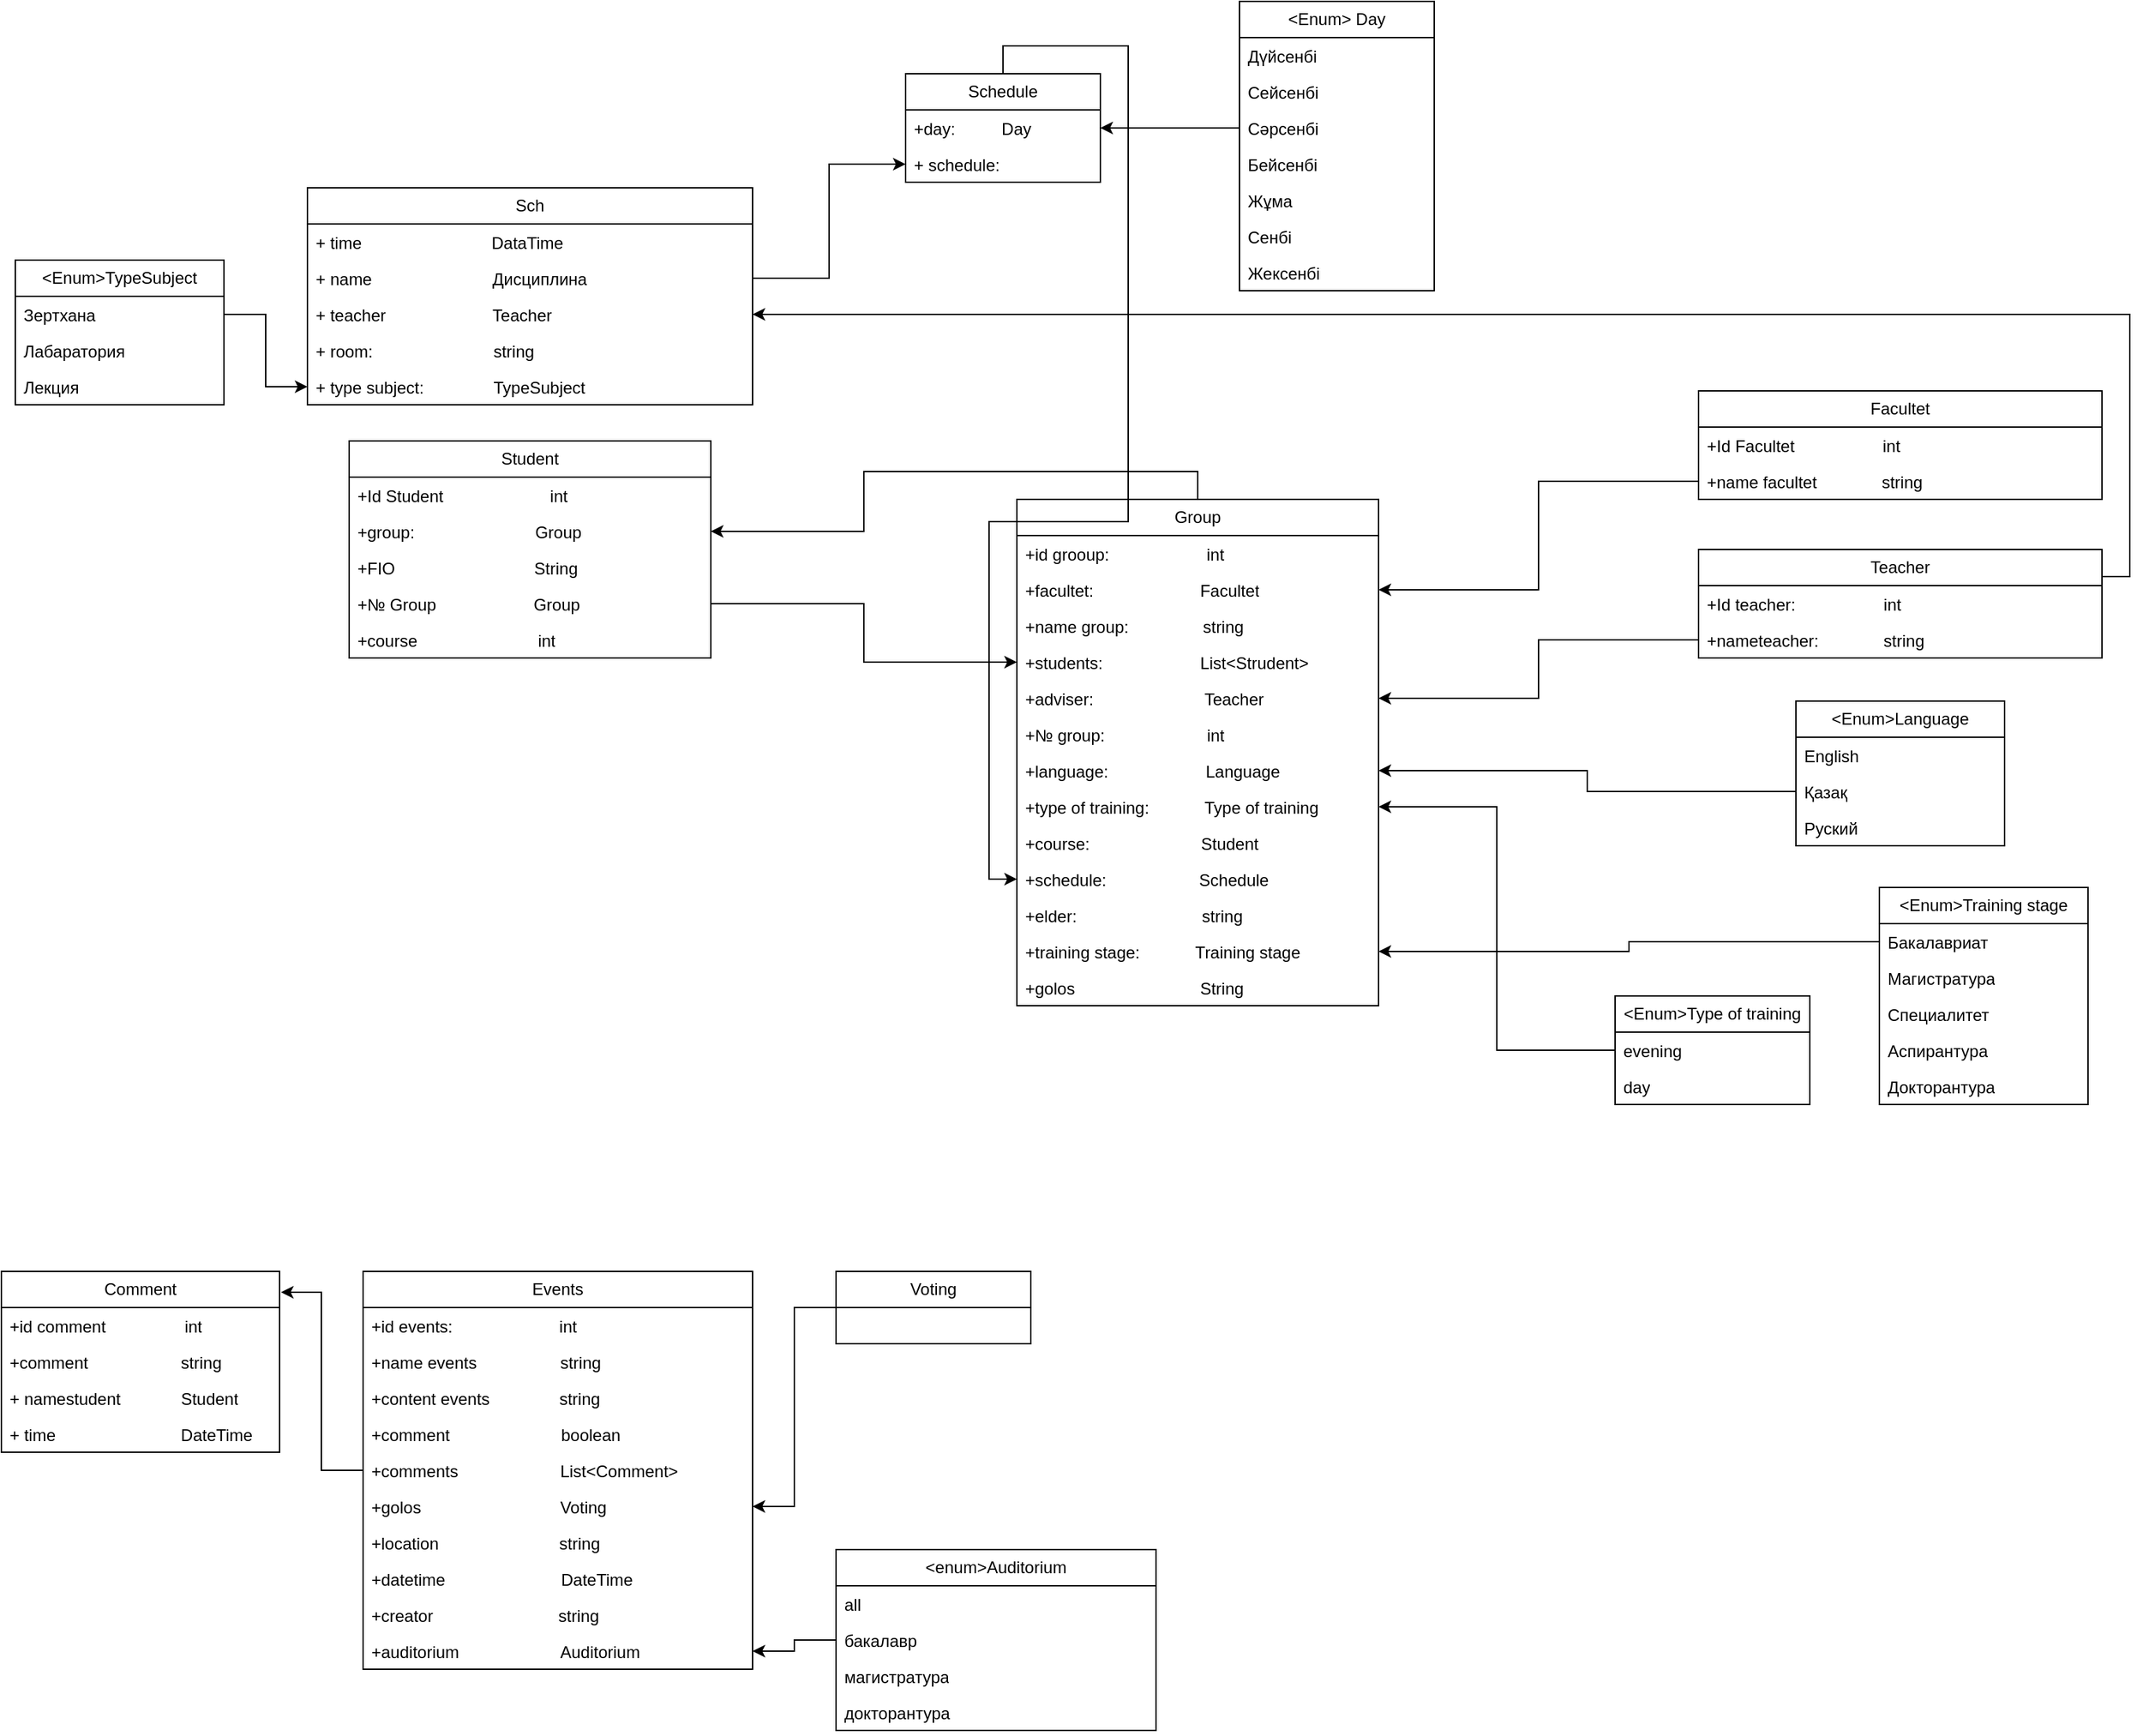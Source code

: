 <mxfile version="22.0.3" type="device" pages="2">
  <diagram name="Страница — 1" id="wVMEEEvCMO-KjQ1xAVkS">
    <mxGraphModel dx="3176" dy="1944" grid="1" gridSize="10" guides="1" tooltips="1" connect="1" arrows="1" fold="1" page="1" pageScale="1" pageWidth="827" pageHeight="1169" math="0" shadow="0">
      <root>
        <mxCell id="0" />
        <mxCell id="1" parent="0" />
        <mxCell id="IFKHsRixqO4klHR6Unum-1" value="Group" style="swimlane;fontStyle=0;childLayout=stackLayout;horizontal=1;startSize=26;fillColor=none;horizontalStack=0;resizeParent=1;resizeParentMax=0;resizeLast=0;collapsible=1;marginBottom=0;whiteSpace=wrap;html=1;" parent="1" vertex="1">
          <mxGeometry x="-840" y="-435" width="260" height="364" as="geometry" />
        </mxCell>
        <mxCell id="IFKHsRixqO4klHR6Unum-2" value="+id grooup:&amp;nbsp; &amp;nbsp; &amp;nbsp; &amp;nbsp; &amp;nbsp; &amp;nbsp; &amp;nbsp; &amp;nbsp; &amp;nbsp; &amp;nbsp; &amp;nbsp;int" style="text;strokeColor=none;fillColor=none;align=left;verticalAlign=top;spacingLeft=4;spacingRight=4;overflow=hidden;rotatable=0;points=[[0,0.5],[1,0.5]];portConstraint=eastwest;whiteSpace=wrap;html=1;" parent="IFKHsRixqO4klHR6Unum-1" vertex="1">
          <mxGeometry y="26" width="260" height="26" as="geometry" />
        </mxCell>
        <mxCell id="IFKHsRixqO4klHR6Unum-3" value="+facultet:&amp;nbsp; &amp;nbsp; &amp;nbsp; &amp;nbsp; &amp;nbsp; &amp;nbsp; &amp;nbsp; &amp;nbsp; &amp;nbsp; &amp;nbsp; &amp;nbsp; &amp;nbsp;Facultet" style="text;strokeColor=none;fillColor=none;align=left;verticalAlign=top;spacingLeft=4;spacingRight=4;overflow=hidden;rotatable=0;points=[[0,0.5],[1,0.5]];portConstraint=eastwest;whiteSpace=wrap;html=1;" parent="IFKHsRixqO4klHR6Unum-1" vertex="1">
          <mxGeometry y="52" width="260" height="26" as="geometry" />
        </mxCell>
        <mxCell id="IFKHsRixqO4klHR6Unum-5" value="+name group:&amp;nbsp; &amp;nbsp; &amp;nbsp; &amp;nbsp; &amp;nbsp; &amp;nbsp; &amp;nbsp; &amp;nbsp; string" style="text;strokeColor=none;fillColor=none;align=left;verticalAlign=top;spacingLeft=4;spacingRight=4;overflow=hidden;rotatable=0;points=[[0,0.5],[1,0.5]];portConstraint=eastwest;whiteSpace=wrap;html=1;" parent="IFKHsRixqO4klHR6Unum-1" vertex="1">
          <mxGeometry y="78" width="260" height="26" as="geometry" />
        </mxCell>
        <mxCell id="IFKHsRixqO4klHR6Unum-4" value="+students:&amp;nbsp; &amp;nbsp; &amp;nbsp; &amp;nbsp; &amp;nbsp; &amp;nbsp; &amp;nbsp; &amp;nbsp; &amp;nbsp; &amp;nbsp; &amp;nbsp;List&amp;lt;Strudent&amp;gt;" style="text;strokeColor=none;fillColor=none;align=left;verticalAlign=top;spacingLeft=4;spacingRight=4;overflow=hidden;rotatable=0;points=[[0,0.5],[1,0.5]];portConstraint=eastwest;whiteSpace=wrap;html=1;" parent="IFKHsRixqO4klHR6Unum-1" vertex="1">
          <mxGeometry y="104" width="260" height="26" as="geometry" />
        </mxCell>
        <mxCell id="IFKHsRixqO4klHR6Unum-7" value="+adviser:&amp;nbsp; &amp;nbsp; &amp;nbsp; &amp;nbsp; &amp;nbsp; &amp;nbsp; &amp;nbsp; &amp;nbsp; &amp;nbsp; &amp;nbsp; &amp;nbsp; &amp;nbsp; Teacher" style="text;strokeColor=none;fillColor=none;align=left;verticalAlign=top;spacingLeft=4;spacingRight=4;overflow=hidden;rotatable=0;points=[[0,0.5],[1,0.5]];portConstraint=eastwest;whiteSpace=wrap;html=1;" parent="IFKHsRixqO4klHR6Unum-1" vertex="1">
          <mxGeometry y="130" width="260" height="26" as="geometry" />
        </mxCell>
        <mxCell id="IFKHsRixqO4klHR6Unum-9" value="+№ group:&amp;nbsp; &amp;nbsp; &amp;nbsp; &amp;nbsp; &amp;nbsp; &amp;nbsp; &amp;nbsp; &amp;nbsp; &amp;nbsp; &amp;nbsp; &amp;nbsp; int" style="text;strokeColor=none;fillColor=none;align=left;verticalAlign=top;spacingLeft=4;spacingRight=4;overflow=hidden;rotatable=0;points=[[0,0.5],[1,0.5]];portConstraint=eastwest;whiteSpace=wrap;html=1;" parent="IFKHsRixqO4klHR6Unum-1" vertex="1">
          <mxGeometry y="156" width="260" height="26" as="geometry" />
        </mxCell>
        <mxCell id="IFKHsRixqO4klHR6Unum-11" value="+language:&amp;nbsp; &amp;nbsp; &amp;nbsp; &amp;nbsp; &amp;nbsp; &amp;nbsp; &amp;nbsp; &amp;nbsp; &amp;nbsp; &amp;nbsp; &amp;nbsp;Language" style="text;strokeColor=none;fillColor=none;align=left;verticalAlign=top;spacingLeft=4;spacingRight=4;overflow=hidden;rotatable=0;points=[[0,0.5],[1,0.5]];portConstraint=eastwest;whiteSpace=wrap;html=1;" parent="IFKHsRixqO4klHR6Unum-1" vertex="1">
          <mxGeometry y="182" width="260" height="26" as="geometry" />
        </mxCell>
        <mxCell id="IFKHsRixqO4klHR6Unum-10" value="+type of training:&amp;nbsp; &amp;nbsp; &amp;nbsp; &amp;nbsp; &amp;nbsp; &amp;nbsp; Type of training" style="text;strokeColor=none;fillColor=none;align=left;verticalAlign=top;spacingLeft=4;spacingRight=4;overflow=hidden;rotatable=0;points=[[0,0.5],[1,0.5]];portConstraint=eastwest;whiteSpace=wrap;html=1;" parent="IFKHsRixqO4klHR6Unum-1" vertex="1">
          <mxGeometry y="208" width="260" height="26" as="geometry" />
        </mxCell>
        <mxCell id="IFKHsRixqO4klHR6Unum-12" value="+course:&amp;nbsp; &amp;nbsp; &amp;nbsp; &amp;nbsp; &amp;nbsp; &amp;nbsp; &amp;nbsp; &amp;nbsp; &amp;nbsp; &amp;nbsp; &amp;nbsp; &amp;nbsp; Student" style="text;strokeColor=none;fillColor=none;align=left;verticalAlign=top;spacingLeft=4;spacingRight=4;overflow=hidden;rotatable=0;points=[[0,0.5],[1,0.5]];portConstraint=eastwest;whiteSpace=wrap;html=1;" parent="IFKHsRixqO4klHR6Unum-1" vertex="1">
          <mxGeometry y="234" width="260" height="26" as="geometry" />
        </mxCell>
        <mxCell id="IFKHsRixqO4klHR6Unum-13" value="+schedule:&amp;nbsp; &amp;nbsp; &amp;nbsp; &amp;nbsp; &amp;nbsp; &amp;nbsp; &amp;nbsp; &amp;nbsp; &amp;nbsp; &amp;nbsp; Schedule&lt;br&gt;&amp;nbsp;" style="text;strokeColor=none;fillColor=none;align=left;verticalAlign=top;spacingLeft=4;spacingRight=4;overflow=hidden;rotatable=0;points=[[0,0.5],[1,0.5]];portConstraint=eastwest;whiteSpace=wrap;html=1;" parent="IFKHsRixqO4klHR6Unum-1" vertex="1">
          <mxGeometry y="260" width="260" height="26" as="geometry" />
        </mxCell>
        <mxCell id="IFKHsRixqO4klHR6Unum-14" value="+elder:&amp;nbsp; &amp;nbsp; &amp;nbsp; &amp;nbsp; &amp;nbsp; &amp;nbsp; &amp;nbsp; &amp;nbsp; &amp;nbsp; &amp;nbsp; &amp;nbsp; &amp;nbsp; &amp;nbsp; &amp;nbsp;string" style="text;strokeColor=none;fillColor=none;align=left;verticalAlign=top;spacingLeft=4;spacingRight=4;overflow=hidden;rotatable=0;points=[[0,0.5],[1,0.5]];portConstraint=eastwest;whiteSpace=wrap;html=1;" parent="IFKHsRixqO4klHR6Unum-1" vertex="1">
          <mxGeometry y="286" width="260" height="26" as="geometry" />
        </mxCell>
        <mxCell id="IFKHsRixqO4klHR6Unum-17" value="+training stage:&amp;nbsp; &amp;nbsp; &amp;nbsp; &amp;nbsp; &amp;nbsp; &amp;nbsp; Training stage" style="text;strokeColor=none;fillColor=none;align=left;verticalAlign=top;spacingLeft=4;spacingRight=4;overflow=hidden;rotatable=0;points=[[0,0.5],[1,0.5]];portConstraint=eastwest;whiteSpace=wrap;html=1;" parent="IFKHsRixqO4klHR6Unum-1" vertex="1">
          <mxGeometry y="312" width="260" height="26" as="geometry" />
        </mxCell>
        <mxCell id="leryRRXztj-XaRKMo305-1" value="+golos&amp;nbsp; &amp;nbsp; &amp;nbsp; &amp;nbsp; &amp;nbsp; &amp;nbsp; &amp;nbsp; &amp;nbsp; &amp;nbsp; &amp;nbsp; &amp;nbsp; &amp;nbsp; &amp;nbsp; &amp;nbsp;String" style="text;strokeColor=none;fillColor=none;align=left;verticalAlign=top;spacingLeft=4;spacingRight=4;overflow=hidden;rotatable=0;points=[[0,0.5],[1,0.5]];portConstraint=eastwest;whiteSpace=wrap;html=1;" vertex="1" parent="IFKHsRixqO4klHR6Unum-1">
          <mxGeometry y="338" width="260" height="26" as="geometry" />
        </mxCell>
        <mxCell id="IFKHsRixqO4klHR6Unum-42" value="Student" style="swimlane;fontStyle=0;childLayout=stackLayout;horizontal=1;startSize=26;fillColor=none;horizontalStack=0;resizeParent=1;resizeParentMax=0;resizeLast=0;collapsible=1;marginBottom=0;whiteSpace=wrap;html=1;" parent="1" vertex="1">
          <mxGeometry x="-1320" y="-477" width="260" height="156" as="geometry" />
        </mxCell>
        <mxCell id="IFKHsRixqO4klHR6Unum-43" value="+Id Student&amp;nbsp; &amp;nbsp; &amp;nbsp; &amp;nbsp; &amp;nbsp; &amp;nbsp; &amp;nbsp; &amp;nbsp; &amp;nbsp; &amp;nbsp; &amp;nbsp; &amp;nbsp;int" style="text;strokeColor=none;fillColor=none;align=left;verticalAlign=top;spacingLeft=4;spacingRight=4;overflow=hidden;rotatable=0;points=[[0,0.5],[1,0.5]];portConstraint=eastwest;whiteSpace=wrap;html=1;" parent="IFKHsRixqO4klHR6Unum-42" vertex="1">
          <mxGeometry y="26" width="260" height="26" as="geometry" />
        </mxCell>
        <mxCell id="IFKHsRixqO4klHR6Unum-54" value="+group:&amp;nbsp; &amp;nbsp; &amp;nbsp; &amp;nbsp; &amp;nbsp; &amp;nbsp; &amp;nbsp; &amp;nbsp; &amp;nbsp; &amp;nbsp; &amp;nbsp; &amp;nbsp; &amp;nbsp; Group" style="text;strokeColor=none;fillColor=none;align=left;verticalAlign=top;spacingLeft=4;spacingRight=4;overflow=hidden;rotatable=0;points=[[0,0.5],[1,0.5]];portConstraint=eastwest;whiteSpace=wrap;html=1;" parent="IFKHsRixqO4klHR6Unum-42" vertex="1">
          <mxGeometry y="52" width="260" height="26" as="geometry" />
        </mxCell>
        <mxCell id="IFKHsRixqO4klHR6Unum-44" value="+FIO&amp;nbsp; &amp;nbsp; &amp;nbsp; &amp;nbsp; &amp;nbsp; &amp;nbsp; &amp;nbsp; &amp;nbsp; &amp;nbsp; &amp;nbsp; &amp;nbsp; &amp;nbsp; &amp;nbsp; &amp;nbsp; &amp;nbsp; String" style="text;strokeColor=none;fillColor=none;align=left;verticalAlign=top;spacingLeft=4;spacingRight=4;overflow=hidden;rotatable=0;points=[[0,0.5],[1,0.5]];portConstraint=eastwest;whiteSpace=wrap;html=1;" parent="IFKHsRixqO4klHR6Unum-42" vertex="1">
          <mxGeometry y="78" width="260" height="26" as="geometry" />
        </mxCell>
        <mxCell id="IFKHsRixqO4klHR6Unum-56" value="+№ Group&amp;nbsp; &amp;nbsp; &amp;nbsp; &amp;nbsp; &amp;nbsp; &amp;nbsp; &amp;nbsp; &amp;nbsp; &amp;nbsp; &amp;nbsp; &amp;nbsp;Group" style="text;strokeColor=none;fillColor=none;align=left;verticalAlign=top;spacingLeft=4;spacingRight=4;overflow=hidden;rotatable=0;points=[[0,0.5],[1,0.5]];portConstraint=eastwest;whiteSpace=wrap;html=1;" parent="IFKHsRixqO4klHR6Unum-42" vertex="1">
          <mxGeometry y="104" width="260" height="26" as="geometry" />
        </mxCell>
        <mxCell id="IFKHsRixqO4klHR6Unum-57" value="+course&amp;nbsp; &amp;nbsp; &amp;nbsp; &amp;nbsp; &amp;nbsp; &amp;nbsp; &amp;nbsp; &amp;nbsp; &amp;nbsp; &amp;nbsp; &amp;nbsp; &amp;nbsp; &amp;nbsp; int" style="text;strokeColor=none;fillColor=none;align=left;verticalAlign=top;spacingLeft=4;spacingRight=4;overflow=hidden;rotatable=0;points=[[0,0.5],[1,0.5]];portConstraint=eastwest;whiteSpace=wrap;html=1;" parent="IFKHsRixqO4klHR6Unum-42" vertex="1">
          <mxGeometry y="130" width="260" height="26" as="geometry" />
        </mxCell>
        <mxCell id="-sQLn5Hj5UypmgziUDIc-51" style="edgeStyle=orthogonalEdgeStyle;rounded=0;orthogonalLoop=1;jettySize=auto;html=1;exitX=1;exitY=0.25;exitDx=0;exitDy=0;entryX=1;entryY=0.5;entryDx=0;entryDy=0;" parent="1" source="IFKHsRixqO4klHR6Unum-46" target="-sQLn5Hj5UypmgziUDIc-27" edge="1">
          <mxGeometry relative="1" as="geometry" />
        </mxCell>
        <mxCell id="IFKHsRixqO4klHR6Unum-46" value="Teacher" style="swimlane;fontStyle=0;childLayout=stackLayout;horizontal=1;startSize=26;fillColor=none;horizontalStack=0;resizeParent=1;resizeParentMax=0;resizeLast=0;collapsible=1;marginBottom=0;whiteSpace=wrap;html=1;" parent="1" vertex="1">
          <mxGeometry x="-350" y="-399" width="290" height="78" as="geometry" />
        </mxCell>
        <mxCell id="IFKHsRixqO4klHR6Unum-47" value="+Id teacher:&amp;nbsp; &amp;nbsp; &amp;nbsp; &amp;nbsp; &amp;nbsp; &amp;nbsp; &amp;nbsp; &amp;nbsp; &amp;nbsp; &amp;nbsp;int" style="text;strokeColor=none;fillColor=none;align=left;verticalAlign=top;spacingLeft=4;spacingRight=4;overflow=hidden;rotatable=0;points=[[0,0.5],[1,0.5]];portConstraint=eastwest;whiteSpace=wrap;html=1;" parent="IFKHsRixqO4klHR6Unum-46" vertex="1">
          <mxGeometry y="26" width="290" height="26" as="geometry" />
        </mxCell>
        <mxCell id="IFKHsRixqO4klHR6Unum-48" value="+nameteacher:&amp;nbsp; &amp;nbsp; &amp;nbsp; &amp;nbsp; &amp;nbsp; &amp;nbsp; &amp;nbsp; string" style="text;strokeColor=none;fillColor=none;align=left;verticalAlign=top;spacingLeft=4;spacingRight=4;overflow=hidden;rotatable=0;points=[[0,0.5],[1,0.5]];portConstraint=eastwest;whiteSpace=wrap;html=1;" parent="IFKHsRixqO4klHR6Unum-46" vertex="1">
          <mxGeometry y="52" width="290" height="26" as="geometry" />
        </mxCell>
        <mxCell id="IFKHsRixqO4klHR6Unum-50" value="Facultet" style="swimlane;fontStyle=0;childLayout=stackLayout;horizontal=1;startSize=26;fillColor=none;horizontalStack=0;resizeParent=1;resizeParentMax=0;resizeLast=0;collapsible=1;marginBottom=0;whiteSpace=wrap;html=1;" parent="1" vertex="1">
          <mxGeometry x="-350" y="-513" width="290" height="78" as="geometry" />
        </mxCell>
        <mxCell id="IFKHsRixqO4klHR6Unum-51" value="+Id Facultet&amp;nbsp; &amp;nbsp; &amp;nbsp; &amp;nbsp; &amp;nbsp; &amp;nbsp; &amp;nbsp; &amp;nbsp; &amp;nbsp; &amp;nbsp;int" style="text;strokeColor=none;fillColor=none;align=left;verticalAlign=top;spacingLeft=4;spacingRight=4;overflow=hidden;rotatable=0;points=[[0,0.5],[1,0.5]];portConstraint=eastwest;whiteSpace=wrap;html=1;" parent="IFKHsRixqO4klHR6Unum-50" vertex="1">
          <mxGeometry y="26" width="290" height="26" as="geometry" />
        </mxCell>
        <mxCell id="IFKHsRixqO4klHR6Unum-52" value="+name facultet&amp;nbsp; &amp;nbsp; &amp;nbsp; &amp;nbsp; &amp;nbsp; &amp;nbsp; &amp;nbsp; string" style="text;strokeColor=none;fillColor=none;align=left;verticalAlign=top;spacingLeft=4;spacingRight=4;overflow=hidden;rotatable=0;points=[[0,0.5],[1,0.5]];portConstraint=eastwest;whiteSpace=wrap;html=1;" parent="IFKHsRixqO4klHR6Unum-50" vertex="1">
          <mxGeometry y="52" width="290" height="26" as="geometry" />
        </mxCell>
        <mxCell id="IFKHsRixqO4klHR6Unum-62" style="edgeStyle=orthogonalEdgeStyle;rounded=0;orthogonalLoop=1;jettySize=auto;html=1;exitX=0.5;exitY=0;exitDx=0;exitDy=0;entryX=1;entryY=0.5;entryDx=0;entryDy=0;" parent="1" source="IFKHsRixqO4klHR6Unum-1" target="IFKHsRixqO4klHR6Unum-54" edge="1">
          <mxGeometry relative="1" as="geometry" />
        </mxCell>
        <mxCell id="IFKHsRixqO4klHR6Unum-64" style="edgeStyle=orthogonalEdgeStyle;rounded=0;orthogonalLoop=1;jettySize=auto;html=1;exitX=0;exitY=0.5;exitDx=0;exitDy=0;entryX=1;entryY=0.5;entryDx=0;entryDy=0;" parent="1" source="IFKHsRixqO4klHR6Unum-48" target="IFKHsRixqO4klHR6Unum-7" edge="1">
          <mxGeometry relative="1" as="geometry" />
        </mxCell>
        <mxCell id="IFKHsRixqO4klHR6Unum-67" style="edgeStyle=orthogonalEdgeStyle;rounded=0;orthogonalLoop=1;jettySize=auto;html=1;exitX=0;exitY=0.5;exitDx=0;exitDy=0;entryX=1;entryY=0.5;entryDx=0;entryDy=0;" parent="1" source="IFKHsRixqO4klHR6Unum-52" target="IFKHsRixqO4klHR6Unum-3" edge="1">
          <mxGeometry relative="1" as="geometry" />
        </mxCell>
        <mxCell id="U9aQJ3afaXdvdy9C2mug-2" value="&amp;lt;Enum&amp;gt;Language" style="swimlane;fontStyle=0;childLayout=stackLayout;horizontal=1;startSize=26;fillColor=none;horizontalStack=0;resizeParent=1;resizeParentMax=0;resizeLast=0;collapsible=1;marginBottom=0;whiteSpace=wrap;html=1;" parent="1" vertex="1">
          <mxGeometry x="-280" y="-290" width="150" height="104" as="geometry" />
        </mxCell>
        <mxCell id="U9aQJ3afaXdvdy9C2mug-4" value="English" style="text;strokeColor=none;fillColor=none;align=left;verticalAlign=top;spacingLeft=4;spacingRight=4;overflow=hidden;rotatable=0;points=[[0,0.5],[1,0.5]];portConstraint=eastwest;whiteSpace=wrap;html=1;" parent="U9aQJ3afaXdvdy9C2mug-2" vertex="1">
          <mxGeometry y="26" width="150" height="26" as="geometry" />
        </mxCell>
        <mxCell id="-sQLn5Hj5UypmgziUDIc-2" value="Қазақ" style="text;strokeColor=none;fillColor=none;align=left;verticalAlign=top;spacingLeft=4;spacingRight=4;overflow=hidden;rotatable=0;points=[[0,0.5],[1,0.5]];portConstraint=eastwest;whiteSpace=wrap;html=1;" parent="U9aQJ3afaXdvdy9C2mug-2" vertex="1">
          <mxGeometry y="52" width="150" height="26" as="geometry" />
        </mxCell>
        <mxCell id="U9aQJ3afaXdvdy9C2mug-5" value="Руский" style="text;strokeColor=none;fillColor=none;align=left;verticalAlign=top;spacingLeft=4;spacingRight=4;overflow=hidden;rotatable=0;points=[[0,0.5],[1,0.5]];portConstraint=eastwest;whiteSpace=wrap;html=1;" parent="U9aQJ3afaXdvdy9C2mug-2" vertex="1">
          <mxGeometry y="78" width="150" height="26" as="geometry" />
        </mxCell>
        <mxCell id="-sQLn5Hj5UypmgziUDIc-3" style="edgeStyle=orthogonalEdgeStyle;rounded=0;orthogonalLoop=1;jettySize=auto;html=1;exitX=0;exitY=0.5;exitDx=0;exitDy=0;entryX=1;entryY=0.5;entryDx=0;entryDy=0;" parent="1" source="-sQLn5Hj5UypmgziUDIc-2" target="IFKHsRixqO4klHR6Unum-11" edge="1">
          <mxGeometry relative="1" as="geometry" />
        </mxCell>
        <mxCell id="-sQLn5Hj5UypmgziUDIc-4" value="&amp;lt;Enum&amp;gt;Type of training" style="swimlane;fontStyle=0;childLayout=stackLayout;horizontal=1;startSize=26;fillColor=none;horizontalStack=0;resizeParent=1;resizeParentMax=0;resizeLast=0;collapsible=1;marginBottom=0;whiteSpace=wrap;html=1;" parent="1" vertex="1">
          <mxGeometry x="-410" y="-78" width="140" height="78" as="geometry" />
        </mxCell>
        <mxCell id="-sQLn5Hj5UypmgziUDIc-5" value="evening" style="text;strokeColor=none;fillColor=none;align=left;verticalAlign=top;spacingLeft=4;spacingRight=4;overflow=hidden;rotatable=0;points=[[0,0.5],[1,0.5]];portConstraint=eastwest;whiteSpace=wrap;html=1;" parent="-sQLn5Hj5UypmgziUDIc-4" vertex="1">
          <mxGeometry y="26" width="140" height="26" as="geometry" />
        </mxCell>
        <mxCell id="-sQLn5Hj5UypmgziUDIc-6" value="day" style="text;strokeColor=none;fillColor=none;align=left;verticalAlign=top;spacingLeft=4;spacingRight=4;overflow=hidden;rotatable=0;points=[[0,0.5],[1,0.5]];portConstraint=eastwest;whiteSpace=wrap;html=1;" parent="-sQLn5Hj5UypmgziUDIc-4" vertex="1">
          <mxGeometry y="52" width="140" height="26" as="geometry" />
        </mxCell>
        <mxCell id="-sQLn5Hj5UypmgziUDIc-12" style="edgeStyle=orthogonalEdgeStyle;rounded=0;orthogonalLoop=1;jettySize=auto;html=1;exitX=0;exitY=0.5;exitDx=0;exitDy=0;entryX=1;entryY=0.5;entryDx=0;entryDy=0;" parent="1" source="-sQLn5Hj5UypmgziUDIc-5" target="IFKHsRixqO4klHR6Unum-10" edge="1">
          <mxGeometry relative="1" as="geometry" />
        </mxCell>
        <mxCell id="-sQLn5Hj5UypmgziUDIc-18" value="&amp;lt;Enum&amp;gt;Training stage" style="swimlane;fontStyle=0;childLayout=stackLayout;horizontal=1;startSize=26;fillColor=none;horizontalStack=0;resizeParent=1;resizeParentMax=0;resizeLast=0;collapsible=1;marginBottom=0;whiteSpace=wrap;html=1;" parent="1" vertex="1">
          <mxGeometry x="-220" y="-156" width="150" height="156" as="geometry" />
        </mxCell>
        <mxCell id="-sQLn5Hj5UypmgziUDIc-19" value="Бакалавриат" style="text;strokeColor=none;fillColor=none;align=left;verticalAlign=top;spacingLeft=4;spacingRight=4;overflow=hidden;rotatable=0;points=[[0,0.5],[1,0.5]];portConstraint=eastwest;whiteSpace=wrap;html=1;" parent="-sQLn5Hj5UypmgziUDIc-18" vertex="1">
          <mxGeometry y="26" width="150" height="26" as="geometry" />
        </mxCell>
        <mxCell id="-sQLn5Hj5UypmgziUDIc-20" value="Магистратура" style="text;strokeColor=none;fillColor=none;align=left;verticalAlign=top;spacingLeft=4;spacingRight=4;overflow=hidden;rotatable=0;points=[[0,0.5],[1,0.5]];portConstraint=eastwest;whiteSpace=wrap;html=1;" parent="-sQLn5Hj5UypmgziUDIc-18" vertex="1">
          <mxGeometry y="52" width="150" height="26" as="geometry" />
        </mxCell>
        <mxCell id="-sQLn5Hj5UypmgziUDIc-21" value="Специалитет" style="text;strokeColor=none;fillColor=none;align=left;verticalAlign=top;spacingLeft=4;spacingRight=4;overflow=hidden;rotatable=0;points=[[0,0.5],[1,0.5]];portConstraint=eastwest;whiteSpace=wrap;html=1;" parent="-sQLn5Hj5UypmgziUDIc-18" vertex="1">
          <mxGeometry y="78" width="150" height="26" as="geometry" />
        </mxCell>
        <mxCell id="-sQLn5Hj5UypmgziUDIc-22" value="Аспирантура" style="text;strokeColor=none;fillColor=none;align=left;verticalAlign=top;spacingLeft=4;spacingRight=4;overflow=hidden;rotatable=0;points=[[0,0.5],[1,0.5]];portConstraint=eastwest;whiteSpace=wrap;html=1;" parent="-sQLn5Hj5UypmgziUDIc-18" vertex="1">
          <mxGeometry y="104" width="150" height="26" as="geometry" />
        </mxCell>
        <mxCell id="-sQLn5Hj5UypmgziUDIc-23" value="Докторантура" style="text;strokeColor=none;fillColor=none;align=left;verticalAlign=top;spacingLeft=4;spacingRight=4;overflow=hidden;rotatable=0;points=[[0,0.5],[1,0.5]];portConstraint=eastwest;whiteSpace=wrap;html=1;" parent="-sQLn5Hj5UypmgziUDIc-18" vertex="1">
          <mxGeometry y="130" width="150" height="26" as="geometry" />
        </mxCell>
        <mxCell id="-sQLn5Hj5UypmgziUDIc-24" value="Sch" style="swimlane;fontStyle=0;childLayout=stackLayout;horizontal=1;startSize=26;fillColor=none;horizontalStack=0;resizeParent=1;resizeParentMax=0;resizeLast=0;collapsible=1;marginBottom=0;whiteSpace=wrap;html=1;" parent="1" vertex="1">
          <mxGeometry x="-1350" y="-659" width="320" height="156" as="geometry" />
        </mxCell>
        <mxCell id="-sQLn5Hj5UypmgziUDIc-25" value="+ time&amp;nbsp; &amp;nbsp; &amp;nbsp; &amp;nbsp; &amp;nbsp; &amp;nbsp; &amp;nbsp; &amp;nbsp; &amp;nbsp; &amp;nbsp; &amp;nbsp; &amp;nbsp; &amp;nbsp; &amp;nbsp; DataTime" style="text;strokeColor=none;fillColor=none;align=left;verticalAlign=top;spacingLeft=4;spacingRight=4;overflow=hidden;rotatable=0;points=[[0,0.5],[1,0.5]];portConstraint=eastwest;whiteSpace=wrap;html=1;" parent="-sQLn5Hj5UypmgziUDIc-24" vertex="1">
          <mxGeometry y="26" width="320" height="26" as="geometry" />
        </mxCell>
        <mxCell id="-sQLn5Hj5UypmgziUDIc-26" value="+ name&amp;nbsp; &amp;nbsp; &amp;nbsp; &amp;nbsp; &amp;nbsp; &amp;nbsp; &amp;nbsp; &amp;nbsp; &amp;nbsp; &amp;nbsp; &amp;nbsp; &amp;nbsp; &amp;nbsp;&amp;nbsp;Дисциплина" style="text;strokeColor=none;fillColor=none;align=left;verticalAlign=top;spacingLeft=4;spacingRight=4;overflow=hidden;rotatable=0;points=[[0,0.5],[1,0.5]];portConstraint=eastwest;whiteSpace=wrap;html=1;" parent="-sQLn5Hj5UypmgziUDIc-24" vertex="1">
          <mxGeometry y="52" width="320" height="26" as="geometry" />
        </mxCell>
        <mxCell id="-sQLn5Hj5UypmgziUDIc-27" value="+ teacher&amp;nbsp; &amp;nbsp; &amp;nbsp; &amp;nbsp; &amp;nbsp; &amp;nbsp; &amp;nbsp; &amp;nbsp; &amp;nbsp; &amp;nbsp; &amp;nbsp; &amp;nbsp;Teacher&amp;nbsp;" style="text;strokeColor=none;fillColor=none;align=left;verticalAlign=top;spacingLeft=4;spacingRight=4;overflow=hidden;rotatable=0;points=[[0,0.5],[1,0.5]];portConstraint=eastwest;whiteSpace=wrap;html=1;" parent="-sQLn5Hj5UypmgziUDIc-24" vertex="1">
          <mxGeometry y="78" width="320" height="26" as="geometry" />
        </mxCell>
        <mxCell id="-sQLn5Hj5UypmgziUDIc-46" value="+ room:&amp;nbsp; &amp;nbsp; &amp;nbsp; &amp;nbsp; &amp;nbsp; &amp;nbsp; &amp;nbsp; &amp;nbsp; &amp;nbsp; &amp;nbsp; &amp;nbsp; &amp;nbsp; &amp;nbsp; string" style="text;strokeColor=none;fillColor=none;align=left;verticalAlign=top;spacingLeft=4;spacingRight=4;overflow=hidden;rotatable=0;points=[[0,0.5],[1,0.5]];portConstraint=eastwest;whiteSpace=wrap;html=1;" parent="-sQLn5Hj5UypmgziUDIc-24" vertex="1">
          <mxGeometry y="104" width="320" height="26" as="geometry" />
        </mxCell>
        <mxCell id="-sQLn5Hj5UypmgziUDIc-47" value="+ type subject:&amp;nbsp; &amp;nbsp; &amp;nbsp; &amp;nbsp; &amp;nbsp; &amp;nbsp; &amp;nbsp; &amp;nbsp;TypeSubject" style="text;strokeColor=none;fillColor=none;align=left;verticalAlign=top;spacingLeft=4;spacingRight=4;overflow=hidden;rotatable=0;points=[[0,0.5],[1,0.5]];portConstraint=eastwest;whiteSpace=wrap;html=1;" parent="-sQLn5Hj5UypmgziUDIc-24" vertex="1">
          <mxGeometry y="130" width="320" height="26" as="geometry" />
        </mxCell>
        <mxCell id="-sQLn5Hj5UypmgziUDIc-50" style="edgeStyle=orthogonalEdgeStyle;rounded=0;orthogonalLoop=1;jettySize=auto;html=1;exitX=0.5;exitY=0;exitDx=0;exitDy=0;entryX=0;entryY=0.5;entryDx=0;entryDy=0;" parent="1" source="-sQLn5Hj5UypmgziUDIc-29" target="IFKHsRixqO4klHR6Unum-13" edge="1">
          <mxGeometry relative="1" as="geometry">
            <mxPoint x="-640" y="-123" as="targetPoint" />
          </mxGeometry>
        </mxCell>
        <mxCell id="-sQLn5Hj5UypmgziUDIc-29" value="Schedule" style="swimlane;fontStyle=0;childLayout=stackLayout;horizontal=1;startSize=26;fillColor=none;horizontalStack=0;resizeParent=1;resizeParentMax=0;resizeLast=0;collapsible=1;marginBottom=0;whiteSpace=wrap;html=1;" parent="1" vertex="1">
          <mxGeometry x="-920" y="-741" width="140" height="78" as="geometry" />
        </mxCell>
        <mxCell id="-sQLn5Hj5UypmgziUDIc-31" value="+day:&amp;nbsp; &amp;nbsp; &amp;nbsp; &amp;nbsp; &amp;nbsp; Day&amp;nbsp;" style="text;strokeColor=none;fillColor=none;align=left;verticalAlign=top;spacingLeft=4;spacingRight=4;overflow=hidden;rotatable=0;points=[[0,0.5],[1,0.5]];portConstraint=eastwest;whiteSpace=wrap;html=1;" parent="-sQLn5Hj5UypmgziUDIc-29" vertex="1">
          <mxGeometry y="26" width="140" height="26" as="geometry" />
        </mxCell>
        <mxCell id="-sQLn5Hj5UypmgziUDIc-48" value="+ schedule:&amp;nbsp;" style="text;strokeColor=none;fillColor=none;align=left;verticalAlign=top;spacingLeft=4;spacingRight=4;overflow=hidden;rotatable=0;points=[[0,0.5],[1,0.5]];portConstraint=eastwest;whiteSpace=wrap;html=1;" parent="-sQLn5Hj5UypmgziUDIc-29" vertex="1">
          <mxGeometry y="52" width="140" height="26" as="geometry" />
        </mxCell>
        <mxCell id="-sQLn5Hj5UypmgziUDIc-37" value="&amp;lt;Enum&amp;gt; Day" style="swimlane;fontStyle=0;childLayout=stackLayout;horizontal=1;startSize=26;fillColor=none;horizontalStack=0;resizeParent=1;resizeParentMax=0;resizeLast=0;collapsible=1;marginBottom=0;whiteSpace=wrap;html=1;" parent="1" vertex="1">
          <mxGeometry x="-680" y="-793" width="140" height="208" as="geometry" />
        </mxCell>
        <mxCell id="-sQLn5Hj5UypmgziUDIc-38" value="Дүйсенбі&amp;nbsp; &amp;nbsp; &amp;nbsp; &amp;nbsp; &amp;nbsp;&amp;nbsp;" style="text;strokeColor=none;fillColor=none;align=left;verticalAlign=top;spacingLeft=4;spacingRight=4;overflow=hidden;rotatable=0;points=[[0,0.5],[1,0.5]];portConstraint=eastwest;whiteSpace=wrap;html=1;" parent="-sQLn5Hj5UypmgziUDIc-37" vertex="1">
          <mxGeometry y="26" width="140" height="26" as="geometry" />
        </mxCell>
        <mxCell id="-sQLn5Hj5UypmgziUDIc-40" value="Сейсенбі" style="text;strokeColor=none;fillColor=none;align=left;verticalAlign=top;spacingLeft=4;spacingRight=4;overflow=hidden;rotatable=0;points=[[0,0.5],[1,0.5]];portConstraint=eastwest;whiteSpace=wrap;html=1;" parent="-sQLn5Hj5UypmgziUDIc-37" vertex="1">
          <mxGeometry y="52" width="140" height="26" as="geometry" />
        </mxCell>
        <mxCell id="-sQLn5Hj5UypmgziUDIc-41" value="Сәрсенбі" style="text;strokeColor=none;fillColor=none;align=left;verticalAlign=top;spacingLeft=4;spacingRight=4;overflow=hidden;rotatable=0;points=[[0,0.5],[1,0.5]];portConstraint=eastwest;whiteSpace=wrap;html=1;" parent="-sQLn5Hj5UypmgziUDIc-37" vertex="1">
          <mxGeometry y="78" width="140" height="26" as="geometry" />
        </mxCell>
        <mxCell id="-sQLn5Hj5UypmgziUDIc-42" value="Бейсенбі" style="text;strokeColor=none;fillColor=none;align=left;verticalAlign=top;spacingLeft=4;spacingRight=4;overflow=hidden;rotatable=0;points=[[0,0.5],[1,0.5]];portConstraint=eastwest;whiteSpace=wrap;html=1;" parent="-sQLn5Hj5UypmgziUDIc-37" vertex="1">
          <mxGeometry y="104" width="140" height="26" as="geometry" />
        </mxCell>
        <mxCell id="-sQLn5Hj5UypmgziUDIc-43" value="Жұма" style="text;strokeColor=none;fillColor=none;align=left;verticalAlign=top;spacingLeft=4;spacingRight=4;overflow=hidden;rotatable=0;points=[[0,0.5],[1,0.5]];portConstraint=eastwest;whiteSpace=wrap;html=1;" parent="-sQLn5Hj5UypmgziUDIc-37" vertex="1">
          <mxGeometry y="130" width="140" height="26" as="geometry" />
        </mxCell>
        <mxCell id="-sQLn5Hj5UypmgziUDIc-44" value="Сенбі" style="text;strokeColor=none;fillColor=none;align=left;verticalAlign=top;spacingLeft=4;spacingRight=4;overflow=hidden;rotatable=0;points=[[0,0.5],[1,0.5]];portConstraint=eastwest;whiteSpace=wrap;html=1;" parent="-sQLn5Hj5UypmgziUDIc-37" vertex="1">
          <mxGeometry y="156" width="140" height="26" as="geometry" />
        </mxCell>
        <mxCell id="-sQLn5Hj5UypmgziUDIc-39" value="Жексенбі" style="text;strokeColor=none;fillColor=none;align=left;verticalAlign=top;spacingLeft=4;spacingRight=4;overflow=hidden;rotatable=0;points=[[0,0.5],[1,0.5]];portConstraint=eastwest;whiteSpace=wrap;html=1;" parent="-sQLn5Hj5UypmgziUDIc-37" vertex="1">
          <mxGeometry y="182" width="140" height="26" as="geometry" />
        </mxCell>
        <mxCell id="-sQLn5Hj5UypmgziUDIc-45" style="edgeStyle=orthogonalEdgeStyle;rounded=0;orthogonalLoop=1;jettySize=auto;html=1;exitX=0;exitY=0.5;exitDx=0;exitDy=0;entryX=1;entryY=0.5;entryDx=0;entryDy=0;" parent="1" source="-sQLn5Hj5UypmgziUDIc-41" target="-sQLn5Hj5UypmgziUDIc-31" edge="1">
          <mxGeometry relative="1" as="geometry" />
        </mxCell>
        <mxCell id="-sQLn5Hj5UypmgziUDIc-49" style="edgeStyle=orthogonalEdgeStyle;rounded=0;orthogonalLoop=1;jettySize=auto;html=1;exitX=1;exitY=0.5;exitDx=0;exitDy=0;entryX=0;entryY=0.5;entryDx=0;entryDy=0;" parent="1" source="-sQLn5Hj5UypmgziUDIc-26" target="-sQLn5Hj5UypmgziUDIc-48" edge="1">
          <mxGeometry relative="1" as="geometry" />
        </mxCell>
        <mxCell id="-sQLn5Hj5UypmgziUDIc-52" value="&amp;lt;Enum&amp;gt;TypeSubject" style="swimlane;fontStyle=0;childLayout=stackLayout;horizontal=1;startSize=26;fillColor=none;horizontalStack=0;resizeParent=1;resizeParentMax=0;resizeLast=0;collapsible=1;marginBottom=0;whiteSpace=wrap;html=1;" parent="1" vertex="1">
          <mxGeometry x="-1560" y="-607" width="150" height="104" as="geometry" />
        </mxCell>
        <mxCell id="-sQLn5Hj5UypmgziUDIc-53" value="Зертхана" style="text;strokeColor=none;fillColor=none;align=left;verticalAlign=top;spacingLeft=4;spacingRight=4;overflow=hidden;rotatable=0;points=[[0,0.5],[1,0.5]];portConstraint=eastwest;whiteSpace=wrap;html=1;" parent="-sQLn5Hj5UypmgziUDIc-52" vertex="1">
          <mxGeometry y="26" width="150" height="26" as="geometry" />
        </mxCell>
        <mxCell id="-sQLn5Hj5UypmgziUDIc-54" value="Лабаратория" style="text;strokeColor=none;fillColor=none;align=left;verticalAlign=top;spacingLeft=4;spacingRight=4;overflow=hidden;rotatable=0;points=[[0,0.5],[1,0.5]];portConstraint=eastwest;whiteSpace=wrap;html=1;" parent="-sQLn5Hj5UypmgziUDIc-52" vertex="1">
          <mxGeometry y="52" width="150" height="26" as="geometry" />
        </mxCell>
        <mxCell id="-sQLn5Hj5UypmgziUDIc-55" value="Лекция" style="text;strokeColor=none;fillColor=none;align=left;verticalAlign=top;spacingLeft=4;spacingRight=4;overflow=hidden;rotatable=0;points=[[0,0.5],[1,0.5]];portConstraint=eastwest;whiteSpace=wrap;html=1;" parent="-sQLn5Hj5UypmgziUDIc-52" vertex="1">
          <mxGeometry y="78" width="150" height="26" as="geometry" />
        </mxCell>
        <mxCell id="-sQLn5Hj5UypmgziUDIc-58" style="edgeStyle=orthogonalEdgeStyle;rounded=0;orthogonalLoop=1;jettySize=auto;html=1;exitX=1;exitY=0.5;exitDx=0;exitDy=0;entryX=0;entryY=0.5;entryDx=0;entryDy=0;" parent="1" source="-sQLn5Hj5UypmgziUDIc-53" target="-sQLn5Hj5UypmgziUDIc-47" edge="1">
          <mxGeometry relative="1" as="geometry" />
        </mxCell>
        <mxCell id="-sQLn5Hj5UypmgziUDIc-59" style="edgeStyle=orthogonalEdgeStyle;rounded=0;orthogonalLoop=1;jettySize=auto;html=1;exitX=0;exitY=0.5;exitDx=0;exitDy=0;entryX=1;entryY=0.5;entryDx=0;entryDy=0;" parent="1" source="-sQLn5Hj5UypmgziUDIc-19" target="IFKHsRixqO4klHR6Unum-17" edge="1">
          <mxGeometry relative="1" as="geometry" />
        </mxCell>
        <mxCell id="-sQLn5Hj5UypmgziUDIc-60" style="edgeStyle=orthogonalEdgeStyle;rounded=0;orthogonalLoop=1;jettySize=auto;html=1;exitX=1;exitY=0.5;exitDx=0;exitDy=0;entryX=0;entryY=0.5;entryDx=0;entryDy=0;" parent="1" source="IFKHsRixqO4klHR6Unum-56" target="IFKHsRixqO4klHR6Unum-4" edge="1">
          <mxGeometry relative="1" as="geometry" />
        </mxCell>
        <mxCell id="SAf9IbhRPojayzeJ-wE9-1" value="Events" style="swimlane;fontStyle=0;childLayout=stackLayout;horizontal=1;startSize=26;fillColor=none;horizontalStack=0;resizeParent=1;resizeParentMax=0;resizeLast=0;collapsible=1;marginBottom=0;whiteSpace=wrap;html=1;" vertex="1" parent="1">
          <mxGeometry x="-1310" y="120" width="280" height="286" as="geometry" />
        </mxCell>
        <mxCell id="SAf9IbhRPojayzeJ-wE9-2" value="+id events:&amp;nbsp; &amp;nbsp; &amp;nbsp; &amp;nbsp; &amp;nbsp; &amp;nbsp; &amp;nbsp; &amp;nbsp; &amp;nbsp; &amp;nbsp; &amp;nbsp; &amp;nbsp;int&amp;nbsp;" style="text;strokeColor=none;fillColor=none;align=left;verticalAlign=top;spacingLeft=4;spacingRight=4;overflow=hidden;rotatable=0;points=[[0,0.5],[1,0.5]];portConstraint=eastwest;whiteSpace=wrap;html=1;" vertex="1" parent="SAf9IbhRPojayzeJ-wE9-1">
          <mxGeometry y="26" width="280" height="26" as="geometry" />
        </mxCell>
        <mxCell id="SAf9IbhRPojayzeJ-wE9-3" value="+name events&amp;nbsp; &amp;nbsp; &amp;nbsp; &amp;nbsp; &amp;nbsp; &amp;nbsp; &amp;nbsp; &amp;nbsp; &amp;nbsp; string" style="text;strokeColor=none;fillColor=none;align=left;verticalAlign=top;spacingLeft=4;spacingRight=4;overflow=hidden;rotatable=0;points=[[0,0.5],[1,0.5]];portConstraint=eastwest;whiteSpace=wrap;html=1;" vertex="1" parent="SAf9IbhRPojayzeJ-wE9-1">
          <mxGeometry y="52" width="280" height="26" as="geometry" />
        </mxCell>
        <mxCell id="SAf9IbhRPojayzeJ-wE9-4" value="+content events&amp;nbsp; &amp;nbsp; &amp;nbsp; &amp;nbsp; &amp;nbsp; &amp;nbsp; &amp;nbsp; &amp;nbsp;string" style="text;strokeColor=none;fillColor=none;align=left;verticalAlign=top;spacingLeft=4;spacingRight=4;overflow=hidden;rotatable=0;points=[[0,0.5],[1,0.5]];portConstraint=eastwest;whiteSpace=wrap;html=1;" vertex="1" parent="SAf9IbhRPojayzeJ-wE9-1">
          <mxGeometry y="78" width="280" height="26" as="geometry" />
        </mxCell>
        <mxCell id="SAf9IbhRPojayzeJ-wE9-5" value="+comment&amp;nbsp; &amp;nbsp; &amp;nbsp; &amp;nbsp; &amp;nbsp; &amp;nbsp; &amp;nbsp; &amp;nbsp; &amp;nbsp; &amp;nbsp; &amp;nbsp; &amp;nbsp; boolean" style="text;strokeColor=none;fillColor=none;align=left;verticalAlign=top;spacingLeft=4;spacingRight=4;overflow=hidden;rotatable=0;points=[[0,0.5],[1,0.5]];portConstraint=eastwest;whiteSpace=wrap;html=1;" vertex="1" parent="SAf9IbhRPojayzeJ-wE9-1">
          <mxGeometry y="104" width="280" height="26" as="geometry" />
        </mxCell>
        <mxCell id="SAf9IbhRPojayzeJ-wE9-6" value="+comments&amp;nbsp; &amp;nbsp; &amp;nbsp; &amp;nbsp; &amp;nbsp; &amp;nbsp; &amp;nbsp; &amp;nbsp; &amp;nbsp; &amp;nbsp; &amp;nbsp; List&amp;lt;Comment&amp;gt;" style="text;strokeColor=none;fillColor=none;align=left;verticalAlign=top;spacingLeft=4;spacingRight=4;overflow=hidden;rotatable=0;points=[[0,0.5],[1,0.5]];portConstraint=eastwest;whiteSpace=wrap;html=1;" vertex="1" parent="SAf9IbhRPojayzeJ-wE9-1">
          <mxGeometry y="130" width="280" height="26" as="geometry" />
        </mxCell>
        <mxCell id="SAf9IbhRPojayzeJ-wE9-7" value="+golos&amp;nbsp; &amp;nbsp; &amp;nbsp; &amp;nbsp; &amp;nbsp; &amp;nbsp; &amp;nbsp; &amp;nbsp; &amp;nbsp; &amp;nbsp; &amp;nbsp; &amp;nbsp; &amp;nbsp; &amp;nbsp; &amp;nbsp; Voting" style="text;strokeColor=none;fillColor=none;align=left;verticalAlign=top;spacingLeft=4;spacingRight=4;overflow=hidden;rotatable=0;points=[[0,0.5],[1,0.5]];portConstraint=eastwest;whiteSpace=wrap;html=1;" vertex="1" parent="SAf9IbhRPojayzeJ-wE9-1">
          <mxGeometry y="156" width="280" height="26" as="geometry" />
        </mxCell>
        <mxCell id="SAf9IbhRPojayzeJ-wE9-8" value="+location&amp;nbsp; &amp;nbsp; &amp;nbsp; &amp;nbsp; &amp;nbsp; &amp;nbsp; &amp;nbsp; &amp;nbsp; &amp;nbsp; &amp;nbsp; &amp;nbsp; &amp;nbsp; &amp;nbsp; string" style="text;strokeColor=none;fillColor=none;align=left;verticalAlign=top;spacingLeft=4;spacingRight=4;overflow=hidden;rotatable=0;points=[[0,0.5],[1,0.5]];portConstraint=eastwest;whiteSpace=wrap;html=1;" vertex="1" parent="SAf9IbhRPojayzeJ-wE9-1">
          <mxGeometry y="182" width="280" height="26" as="geometry" />
        </mxCell>
        <mxCell id="SAf9IbhRPojayzeJ-wE9-9" value="+datetime&amp;nbsp; &amp;nbsp; &amp;nbsp; &amp;nbsp; &amp;nbsp; &amp;nbsp; &amp;nbsp; &amp;nbsp; &amp;nbsp; &amp;nbsp; &amp;nbsp; &amp;nbsp; &amp;nbsp;DateTime" style="text;strokeColor=none;fillColor=none;align=left;verticalAlign=top;spacingLeft=4;spacingRight=4;overflow=hidden;rotatable=0;points=[[0,0.5],[1,0.5]];portConstraint=eastwest;whiteSpace=wrap;html=1;" vertex="1" parent="SAf9IbhRPojayzeJ-wE9-1">
          <mxGeometry y="208" width="280" height="26" as="geometry" />
        </mxCell>
        <mxCell id="SAf9IbhRPojayzeJ-wE9-10" value="+creator&amp;nbsp; &amp;nbsp; &amp;nbsp; &amp;nbsp; &amp;nbsp; &amp;nbsp; &amp;nbsp; &amp;nbsp; &amp;nbsp; &amp;nbsp; &amp;nbsp; &amp;nbsp; &amp;nbsp; &amp;nbsp;string&lt;br&gt;" style="text;strokeColor=none;fillColor=none;align=left;verticalAlign=top;spacingLeft=4;spacingRight=4;overflow=hidden;rotatable=0;points=[[0,0.5],[1,0.5]];portConstraint=eastwest;whiteSpace=wrap;html=1;" vertex="1" parent="SAf9IbhRPojayzeJ-wE9-1">
          <mxGeometry y="234" width="280" height="26" as="geometry" />
        </mxCell>
        <mxCell id="SAf9IbhRPojayzeJ-wE9-11" value="+auditorium&amp;nbsp; &amp;nbsp; &amp;nbsp; &amp;nbsp; &amp;nbsp; &amp;nbsp; &amp;nbsp; &amp;nbsp; &amp;nbsp; &amp;nbsp; &amp;nbsp; Auditorium" style="text;strokeColor=none;fillColor=none;align=left;verticalAlign=top;spacingLeft=4;spacingRight=4;overflow=hidden;rotatable=0;points=[[0,0.5],[1,0.5]];portConstraint=eastwest;whiteSpace=wrap;html=1;" vertex="1" parent="SAf9IbhRPojayzeJ-wE9-1">
          <mxGeometry y="260" width="280" height="26" as="geometry" />
        </mxCell>
        <mxCell id="SAf9IbhRPojayzeJ-wE9-12" value="Comment" style="swimlane;fontStyle=0;childLayout=stackLayout;horizontal=1;startSize=26;fillColor=none;horizontalStack=0;resizeParent=1;resizeParentMax=0;resizeLast=0;collapsible=1;marginBottom=0;whiteSpace=wrap;html=1;" vertex="1" parent="1">
          <mxGeometry x="-1570" y="120" width="200" height="130" as="geometry" />
        </mxCell>
        <mxCell id="SAf9IbhRPojayzeJ-wE9-13" value="+id comment&amp;nbsp; &amp;nbsp; &amp;nbsp; &amp;nbsp; &amp;nbsp; &amp;nbsp; &amp;nbsp; &amp;nbsp; &amp;nbsp;int" style="text;strokeColor=none;fillColor=none;align=left;verticalAlign=top;spacingLeft=4;spacingRight=4;overflow=hidden;rotatable=0;points=[[0,0.5],[1,0.5]];portConstraint=eastwest;whiteSpace=wrap;html=1;" vertex="1" parent="SAf9IbhRPojayzeJ-wE9-12">
          <mxGeometry y="26" width="200" height="26" as="geometry" />
        </mxCell>
        <mxCell id="SAf9IbhRPojayzeJ-wE9-14" value="+comment&amp;nbsp; &amp;nbsp; &amp;nbsp; &amp;nbsp; &amp;nbsp; &amp;nbsp; &amp;nbsp; &amp;nbsp; &amp;nbsp; &amp;nbsp; string" style="text;strokeColor=none;fillColor=none;align=left;verticalAlign=top;spacingLeft=4;spacingRight=4;overflow=hidden;rotatable=0;points=[[0,0.5],[1,0.5]];portConstraint=eastwest;whiteSpace=wrap;html=1;" vertex="1" parent="SAf9IbhRPojayzeJ-wE9-12">
          <mxGeometry y="52" width="200" height="26" as="geometry" />
        </mxCell>
        <mxCell id="SAf9IbhRPojayzeJ-wE9-15" value="+ namestudent&amp;nbsp; &amp;nbsp; &amp;nbsp; &amp;nbsp; &amp;nbsp; &amp;nbsp; &amp;nbsp;Student" style="text;strokeColor=none;fillColor=none;align=left;verticalAlign=top;spacingLeft=4;spacingRight=4;overflow=hidden;rotatable=0;points=[[0,0.5],[1,0.5]];portConstraint=eastwest;whiteSpace=wrap;html=1;" vertex="1" parent="SAf9IbhRPojayzeJ-wE9-12">
          <mxGeometry y="78" width="200" height="26" as="geometry" />
        </mxCell>
        <mxCell id="SAf9IbhRPojayzeJ-wE9-16" value="+ time&amp;nbsp; &amp;nbsp; &amp;nbsp; &amp;nbsp; &amp;nbsp; &amp;nbsp; &amp;nbsp; &amp;nbsp; &amp;nbsp; &amp;nbsp; &amp;nbsp; &amp;nbsp; &amp;nbsp; &amp;nbsp;DateTime" style="text;strokeColor=none;fillColor=none;align=left;verticalAlign=top;spacingLeft=4;spacingRight=4;overflow=hidden;rotatable=0;points=[[0,0.5],[1,0.5]];portConstraint=eastwest;whiteSpace=wrap;html=1;" vertex="1" parent="SAf9IbhRPojayzeJ-wE9-12">
          <mxGeometry y="104" width="200" height="26" as="geometry" />
        </mxCell>
        <mxCell id="SAf9IbhRPojayzeJ-wE9-17" style="edgeStyle=orthogonalEdgeStyle;rounded=0;orthogonalLoop=1;jettySize=auto;html=1;exitX=0;exitY=0.5;exitDx=0;exitDy=0;entryX=1.005;entryY=0.115;entryDx=0;entryDy=0;entryPerimeter=0;" edge="1" parent="1" source="SAf9IbhRPojayzeJ-wE9-6" target="SAf9IbhRPojayzeJ-wE9-12">
          <mxGeometry relative="1" as="geometry" />
        </mxCell>
        <mxCell id="SAf9IbhRPojayzeJ-wE9-18" value="&amp;lt;enum&amp;gt;Auditorium" style="swimlane;fontStyle=0;childLayout=stackLayout;horizontal=1;startSize=26;fillColor=none;horizontalStack=0;resizeParent=1;resizeParentMax=0;resizeLast=0;collapsible=1;marginBottom=0;whiteSpace=wrap;html=1;" vertex="1" parent="1">
          <mxGeometry x="-970" y="320" width="230" height="130" as="geometry" />
        </mxCell>
        <mxCell id="SAf9IbhRPojayzeJ-wE9-19" value="all" style="text;strokeColor=none;fillColor=none;align=left;verticalAlign=top;spacingLeft=4;spacingRight=4;overflow=hidden;rotatable=0;points=[[0,0.5],[1,0.5]];portConstraint=eastwest;whiteSpace=wrap;html=1;" vertex="1" parent="SAf9IbhRPojayzeJ-wE9-18">
          <mxGeometry y="26" width="230" height="26" as="geometry" />
        </mxCell>
        <mxCell id="SAf9IbhRPojayzeJ-wE9-20" value="бакалавр" style="text;strokeColor=none;fillColor=none;align=left;verticalAlign=top;spacingLeft=4;spacingRight=4;overflow=hidden;rotatable=0;points=[[0,0.5],[1,0.5]];portConstraint=eastwest;whiteSpace=wrap;html=1;" vertex="1" parent="SAf9IbhRPojayzeJ-wE9-18">
          <mxGeometry y="52" width="230" height="26" as="geometry" />
        </mxCell>
        <mxCell id="SAf9IbhRPojayzeJ-wE9-21" value="магистратура" style="text;strokeColor=none;fillColor=none;align=left;verticalAlign=top;spacingLeft=4;spacingRight=4;overflow=hidden;rotatable=0;points=[[0,0.5],[1,0.5]];portConstraint=eastwest;whiteSpace=wrap;html=1;" vertex="1" parent="SAf9IbhRPojayzeJ-wE9-18">
          <mxGeometry y="78" width="230" height="26" as="geometry" />
        </mxCell>
        <mxCell id="SAf9IbhRPojayzeJ-wE9-22" value="докторантура" style="text;strokeColor=none;fillColor=none;align=left;verticalAlign=top;spacingLeft=4;spacingRight=4;overflow=hidden;rotatable=0;points=[[0,0.5],[1,0.5]];portConstraint=eastwest;whiteSpace=wrap;html=1;" vertex="1" parent="SAf9IbhRPojayzeJ-wE9-18">
          <mxGeometry y="104" width="230" height="26" as="geometry" />
        </mxCell>
        <mxCell id="SAf9IbhRPojayzeJ-wE9-23" style="edgeStyle=orthogonalEdgeStyle;rounded=0;orthogonalLoop=1;jettySize=auto;html=1;exitX=0;exitY=0.5;exitDx=0;exitDy=0;entryX=1;entryY=0.5;entryDx=0;entryDy=0;" edge="1" parent="1" source="SAf9IbhRPojayzeJ-wE9-20" target="SAf9IbhRPojayzeJ-wE9-11">
          <mxGeometry relative="1" as="geometry" />
        </mxCell>
        <mxCell id="SAf9IbhRPojayzeJ-wE9-24" style="edgeStyle=orthogonalEdgeStyle;rounded=0;orthogonalLoop=1;jettySize=auto;html=1;exitX=0;exitY=0.5;exitDx=0;exitDy=0;entryX=1;entryY=0.5;entryDx=0;entryDy=0;" edge="1" parent="1" source="SAf9IbhRPojayzeJ-wE9-25" target="SAf9IbhRPojayzeJ-wE9-7">
          <mxGeometry relative="1" as="geometry" />
        </mxCell>
        <mxCell id="SAf9IbhRPojayzeJ-wE9-25" value="Voting" style="swimlane;fontStyle=0;childLayout=stackLayout;horizontal=1;startSize=26;fillColor=none;horizontalStack=0;resizeParent=1;resizeParentMax=0;resizeLast=0;collapsible=1;marginBottom=0;whiteSpace=wrap;html=1;" vertex="1" parent="1">
          <mxGeometry x="-970" y="120" width="140" height="52" as="geometry" />
        </mxCell>
      </root>
    </mxGraphModel>
  </diagram>
  <diagram id="vDdcSGFdMn_GQN2Yv2Gy" name="Страница — 2">
    <mxGraphModel dx="2790" dy="1420" grid="1" gridSize="10" guides="1" tooltips="1" connect="1" arrows="1" fold="1" page="1" pageScale="1" pageWidth="827" pageHeight="1169" math="0" shadow="0">
      <root>
        <mxCell id="0" />
        <mxCell id="1" parent="0" />
        <mxCell id="Ev8B3PeL5eDqLkHd9pp4-1" value="Student" style="shape=umlLifeline;perimeter=lifelinePerimeter;whiteSpace=wrap;html=1;container=1;dropTarget=0;collapsible=0;recursiveResize=0;outlineConnect=0;portConstraint=eastwest;newEdgeStyle={&quot;curved&quot;:0,&quot;rounded&quot;:0};participant=umlActor;" vertex="1" parent="1">
          <mxGeometry x="70" y="80" width="20" height="560" as="geometry" />
        </mxCell>
        <mxCell id="Ev8B3PeL5eDqLkHd9pp4-3" value="Страница для сообщение" style="shape=umlLifeline;perimeter=lifelinePerimeter;whiteSpace=wrap;html=1;container=1;dropTarget=0;collapsible=0;recursiveResize=0;outlineConnect=0;portConstraint=eastwest;newEdgeStyle={&quot;curved&quot;:0,&quot;rounded&quot;:0};" vertex="1" parent="1">
          <mxGeometry x="1020" y="80" width="100" height="560" as="geometry" />
        </mxCell>
        <mxCell id="Ev8B3PeL5eDqLkHd9pp4-4" value="Связ с Предподавателем&lt;br&gt;и эдвайзером" style="shape=umlLifeline;perimeter=lifelinePerimeter;whiteSpace=wrap;html=1;container=1;dropTarget=0;collapsible=0;recursiveResize=0;outlineConnect=0;portConstraint=eastwest;newEdgeStyle={&quot;curved&quot;:0,&quot;rounded&quot;:0};" vertex="1" parent="1">
          <mxGeometry x="670" y="80" width="100" height="560" as="geometry" />
        </mxCell>
        <mxCell id="Ev8B3PeL5eDqLkHd9pp4-5" value="БД" style="shape=umlLifeline;perimeter=lifelinePerimeter;whiteSpace=wrap;html=1;container=1;dropTarget=0;collapsible=0;recursiveResize=0;outlineConnect=0;portConstraint=eastwest;newEdgeStyle={&quot;curved&quot;:0,&quot;rounded&quot;:0};" vertex="1" parent="1">
          <mxGeometry x="440" y="80" width="100" height="560" as="geometry" />
        </mxCell>
        <mxCell id="Ev8B3PeL5eDqLkHd9pp4-6" value="Страница Группа" style="shape=umlLifeline;perimeter=lifelinePerimeter;whiteSpace=wrap;html=1;container=1;dropTarget=0;collapsible=0;recursiveResize=0;outlineConnect=0;portConstraint=eastwest;newEdgeStyle={&quot;curved&quot;:0,&quot;rounded&quot;:0};" vertex="1" parent="1">
          <mxGeometry x="220" y="80" width="100" height="560" as="geometry" />
        </mxCell>
        <mxCell id="Ev8B3PeL5eDqLkHd9pp4-7" value="" style="endArrow=open;endFill=1;endSize=12;html=1;rounded=0;" edge="1" parent="1" target="Ev8B3PeL5eDqLkHd9pp4-6">
          <mxGeometry width="160" relative="1" as="geometry">
            <mxPoint x="80" y="180" as="sourcePoint" />
            <mxPoint x="240" y="180" as="targetPoint" />
          </mxGeometry>
        </mxCell>
        <mxCell id="Ev8B3PeL5eDqLkHd9pp4-8" value="Открыть страницу группа" style="edgeLabel;html=1;align=center;verticalAlign=middle;resizable=0;points=[];" vertex="1" connectable="0" parent="Ev8B3PeL5eDqLkHd9pp4-7">
          <mxGeometry x="0.003" y="-2" relative="1" as="geometry">
            <mxPoint x="-5" y="-12" as="offset" />
          </mxGeometry>
        </mxCell>
        <mxCell id="Ev8B3PeL5eDqLkHd9pp4-9" value="" style="endArrow=open;endFill=1;endSize=12;html=1;rounded=0;" edge="1" parent="1" target="Ev8B3PeL5eDqLkHd9pp4-5">
          <mxGeometry width="160" relative="1" as="geometry">
            <mxPoint x="270" y="210" as="sourcePoint" />
            <mxPoint x="430" y="210" as="targetPoint" />
          </mxGeometry>
        </mxCell>
        <mxCell id="Ev8B3PeL5eDqLkHd9pp4-10" value="Информация группа" style="edgeLabel;html=1;align=center;verticalAlign=middle;resizable=0;points=[];" vertex="1" connectable="0" parent="Ev8B3PeL5eDqLkHd9pp4-9">
          <mxGeometry x="-0.18" y="3" relative="1" as="geometry">
            <mxPoint x="10" y="-7" as="offset" />
          </mxGeometry>
        </mxCell>
        <mxCell id="Ev8B3PeL5eDqLkHd9pp4-12" value="Ответ" style="endArrow=open;endSize=12;dashed=1;html=1;rounded=0;" edge="1" parent="1">
          <mxGeometry width="160" relative="1" as="geometry">
            <mxPoint x="489.5" y="240" as="sourcePoint" />
            <mxPoint x="269.5" y="240" as="targetPoint" />
          </mxGeometry>
        </mxCell>
        <mxCell id="Ev8B3PeL5eDqLkHd9pp4-13" value="Ответ" style="endArrow=open;endSize=12;dashed=1;html=1;rounded=0;" edge="1" parent="1">
          <mxGeometry width="160" relative="1" as="geometry">
            <mxPoint x="270" y="280" as="sourcePoint" />
            <mxPoint x="80" y="280" as="targetPoint" />
          </mxGeometry>
        </mxCell>
        <mxCell id="-pPX9afs1G5sg9k_Lao--1" value="Администратор" style="shape=umlLifeline;perimeter=lifelinePerimeter;whiteSpace=wrap;html=1;container=1;dropTarget=0;collapsible=0;recursiveResize=0;outlineConnect=0;portConstraint=eastwest;newEdgeStyle={&quot;curved&quot;:0,&quot;rounded&quot;:0};participant=umlActor;" vertex="1" parent="1">
          <mxGeometry x="880" y="80" width="20" height="560" as="geometry" />
        </mxCell>
        <mxCell id="-pPX9afs1G5sg9k_Lao--2" value="" style="endArrow=open;endFill=1;endSize=12;html=1;rounded=0;" edge="1" parent="1">
          <mxGeometry width="160" relative="1" as="geometry">
            <mxPoint x="79.5" y="320" as="sourcePoint" />
            <mxPoint x="719.5" y="320" as="targetPoint" />
          </mxGeometry>
        </mxCell>
        <mxCell id="-pPX9afs1G5sg9k_Lao--4" value="Сообщение" style="edgeLabel;html=1;align=center;verticalAlign=middle;resizable=0;points=[];" vertex="1" connectable="0" parent="-pPX9afs1G5sg9k_Lao--2">
          <mxGeometry x="-0.073" relative="1" as="geometry">
            <mxPoint as="offset" />
          </mxGeometry>
        </mxCell>
        <mxCell id="-pPX9afs1G5sg9k_Lao--3" value="" style="endArrow=open;endFill=1;endSize=12;html=1;rounded=0;" edge="1" parent="1" source="-pPX9afs1G5sg9k_Lao--6">
          <mxGeometry width="160" relative="1" as="geometry">
            <mxPoint x="720" y="359.5" as="sourcePoint" />
            <mxPoint x="889.5" y="359.5" as="targetPoint" />
          </mxGeometry>
        </mxCell>
        <mxCell id="-pPX9afs1G5sg9k_Lao--7" value="" style="endArrow=open;endFill=1;endSize=12;html=1;rounded=0;" edge="1" parent="1">
          <mxGeometry width="160" relative="1" as="geometry">
            <mxPoint x="720" y="359.5" as="sourcePoint" />
            <mxPoint x="880" y="360" as="targetPoint" />
          </mxGeometry>
        </mxCell>
        <mxCell id="-pPX9afs1G5sg9k_Lao--8" value="Запрос на проверку" style="edgeLabel;html=1;align=center;verticalAlign=middle;resizable=0;points=[];" vertex="1" connectable="0" parent="-pPX9afs1G5sg9k_Lao--7">
          <mxGeometry x="-0.091" relative="1" as="geometry">
            <mxPoint y="-9" as="offset" />
          </mxGeometry>
        </mxCell>
        <mxCell id="-pPX9afs1G5sg9k_Lao--6" value="" style="rounded=0;whiteSpace=wrap;html=1;" vertex="1" parent="1">
          <mxGeometry x="885" y="340" width="10" height="60" as="geometry" />
        </mxCell>
        <mxCell id="-pPX9afs1G5sg9k_Lao--9" value="" style="rounded=0;whiteSpace=wrap;html=1;" vertex="1" parent="1">
          <mxGeometry x="890" y="370" width="10" height="30" as="geometry" />
        </mxCell>
        <mxCell id="-pPX9afs1G5sg9k_Lao--11" value="" style="endArrow=classic;html=1;rounded=0;entryX=1;entryY=0.5;entryDx=0;entryDy=0;" edge="1" parent="1" target="-pPX9afs1G5sg9k_Lao--9">
          <mxGeometry width="50" height="50" relative="1" as="geometry">
            <mxPoint x="895" y="360" as="sourcePoint" />
            <mxPoint x="970" y="400" as="targetPoint" />
            <Array as="points">
              <mxPoint x="920" y="360" />
              <mxPoint x="920" y="385" />
            </Array>
          </mxGeometry>
        </mxCell>
        <mxCell id="-pPX9afs1G5sg9k_Lao--12" value="Ответ" style="endArrow=open;endSize=12;dashed=1;html=1;rounded=0;" edge="1" parent="1">
          <mxGeometry width="160" relative="1" as="geometry">
            <mxPoint x="890" y="390" as="sourcePoint" />
            <mxPoint x="720" y="390" as="targetPoint" />
          </mxGeometry>
        </mxCell>
        <mxCell id="-pPX9afs1G5sg9k_Lao--13" value="Вы не староста" style="endArrow=open;endSize=12;dashed=1;html=1;rounded=0;" edge="1" parent="1" target="Ev8B3PeL5eDqLkHd9pp4-1">
          <mxGeometry x="0.78" y="-10" width="160" relative="1" as="geometry">
            <mxPoint x="720" y="440" as="sourcePoint" />
            <mxPoint x="500" y="440" as="targetPoint" />
            <mxPoint as="offset" />
          </mxGeometry>
        </mxCell>
        <mxCell id="-pPX9afs1G5sg9k_Lao--14" value="" style="endArrow=open;endFill=1;endSize=12;html=1;rounded=0;" edge="1" parent="1" target="Ev8B3PeL5eDqLkHd9pp4-3">
          <mxGeometry width="160" relative="1" as="geometry">
            <mxPoint x="720" y="440" as="sourcePoint" />
            <mxPoint x="1360" y="440" as="targetPoint" />
          </mxGeometry>
        </mxCell>
        <mxCell id="-pPX9afs1G5sg9k_Lao--16" value="подключение&amp;nbsp;" style="edgeLabel;html=1;align=center;verticalAlign=middle;resizable=0;points=[];" vertex="1" connectable="0" parent="-pPX9afs1G5sg9k_Lao--14">
          <mxGeometry x="0.076" y="1" relative="1" as="geometry">
            <mxPoint x="-8" y="-9" as="offset" />
          </mxGeometry>
        </mxCell>
        <mxCell id="93QTTShQpZm-Aospk1YI-1" value="Страница Предподователей" style="shape=umlLifeline;perimeter=lifelinePerimeter;whiteSpace=wrap;html=1;container=1;dropTarget=0;collapsible=0;recursiveResize=0;outlineConnect=0;portConstraint=eastwest;newEdgeStyle={&quot;curved&quot;:0,&quot;rounded&quot;:0};" vertex="1" parent="1">
          <mxGeometry x="1230" y="80" width="100" height="560" as="geometry" />
        </mxCell>
        <mxCell id="93QTTShQpZm-Aospk1YI-2" value="" style="endArrow=open;endFill=1;endSize=12;html=1;rounded=0;" edge="1" parent="1" target="Ev8B3PeL5eDqLkHd9pp4-6">
          <mxGeometry width="160" relative="1" as="geometry">
            <mxPoint x="80" y="480" as="sourcePoint" />
            <mxPoint x="240" y="480" as="targetPoint" />
          </mxGeometry>
        </mxCell>
        <mxCell id="93QTTShQpZm-Aospk1YI-3" value="Голосовать" style="edgeLabel;html=1;align=center;verticalAlign=middle;resizable=0;points=[];" vertex="1" connectable="0" parent="93QTTShQpZm-Aospk1YI-2">
          <mxGeometry x="-0.002" y="1" relative="1" as="geometry">
            <mxPoint y="-9" as="offset" />
          </mxGeometry>
        </mxCell>
        <mxCell id="93QTTShQpZm-Aospk1YI-4" value="" style="endArrow=open;endFill=1;endSize=12;html=1;rounded=0;" edge="1" parent="1" target="93QTTShQpZm-Aospk1YI-1">
          <mxGeometry width="160" relative="1" as="geometry">
            <mxPoint x="270" y="520" as="sourcePoint" />
            <mxPoint x="430" y="520" as="targetPoint" />
          </mxGeometry>
        </mxCell>
        <mxCell id="93QTTShQpZm-Aospk1YI-5" value="Открыть страница предподавателей" style="edgeLabel;html=1;align=center;verticalAlign=middle;resizable=0;points=[];" vertex="1" connectable="0" parent="93QTTShQpZm-Aospk1YI-4">
          <mxGeometry x="-0.178" relative="1" as="geometry">
            <mxPoint x="5" y="-10" as="offset" />
          </mxGeometry>
        </mxCell>
        <mxCell id="93QTTShQpZm-Aospk1YI-6" value="" style="rounded=0;whiteSpace=wrap;html=1;" vertex="1" parent="1">
          <mxGeometry x="485" y="190" width="10" height="60" as="geometry" />
        </mxCell>
        <mxCell id="93QTTShQpZm-Aospk1YI-7" value="Выбор" style="shape=umlLifeline;perimeter=lifelinePerimeter;whiteSpace=wrap;html=1;container=1;dropTarget=0;collapsible=0;recursiveResize=0;outlineConnect=0;portConstraint=eastwest;newEdgeStyle={&quot;curved&quot;:0,&quot;rounded&quot;:0};" vertex="1" parent="1">
          <mxGeometry x="1420" y="80" width="100" height="560" as="geometry" />
        </mxCell>
        <mxCell id="93QTTShQpZm-Aospk1YI-9" value="" style="endArrow=open;endFill=1;endSize=12;html=1;rounded=0;" edge="1" parent="1" target="93QTTShQpZm-Aospk1YI-7">
          <mxGeometry width="160" relative="1" as="geometry">
            <mxPoint x="1280" y="540" as="sourcePoint" />
            <mxPoint x="1440" y="540" as="targetPoint" />
          </mxGeometry>
        </mxCell>
        <mxCell id="93QTTShQpZm-Aospk1YI-10" value="Выбирать" style="edgeLabel;html=1;align=center;verticalAlign=middle;resizable=0;points=[];" vertex="1" connectable="0" parent="93QTTShQpZm-Aospk1YI-9">
          <mxGeometry x="0.018" y="1" relative="1" as="geometry">
            <mxPoint y="-9" as="offset" />
          </mxGeometry>
        </mxCell>
        <mxCell id="rggkX_QD_Vk6sSfy1TgZ-5" value="Сохранить" style="endArrow=open;endSize=12;dashed=1;html=1;rounded=0;" edge="1" parent="1" target="Ev8B3PeL5eDqLkHd9pp4-5">
          <mxGeometry x="0.78" y="-10" width="160" relative="1" as="geometry">
            <mxPoint x="1467" y="570" as="sourcePoint" />
            <mxPoint x="827" y="570" as="targetPoint" />
            <mxPoint as="offset" />
          </mxGeometry>
        </mxCell>
        <mxCell id="rggkX_QD_Vk6sSfy1TgZ-6" value="Выбор успешно прошло" style="endArrow=open;endSize=12;dashed=1;html=1;rounded=0;" edge="1" parent="1" target="Ev8B3PeL5eDqLkHd9pp4-1">
          <mxGeometry x="0.855" y="-10" width="160" relative="1" as="geometry">
            <mxPoint x="1467" y="600" as="sourcePoint" />
            <mxPoint x="827" y="600" as="targetPoint" />
            <mxPoint as="offset" />
          </mxGeometry>
        </mxCell>
        <mxCell id="rggkX_QD_Vk6sSfy1TgZ-7" value="Actor" style="shape=umlActor;verticalLabelPosition=bottom;verticalAlign=top;html=1;outlineConnect=0;" vertex="1" parent="1">
          <mxGeometry x="80" y="820" width="30" height="60" as="geometry" />
        </mxCell>
        <mxCell id="rggkX_QD_Vk6sSfy1TgZ-8" value="" style="endArrow=none;dashed=1;html=1;rounded=0;" edge="1" parent="1">
          <mxGeometry width="50" height="50" relative="1" as="geometry">
            <mxPoint x="100" y="1290" as="sourcePoint" />
            <mxPoint x="100" y="889" as="targetPoint" />
          </mxGeometry>
        </mxCell>
        <mxCell id="rggkX_QD_Vk6sSfy1TgZ-9" value="Страница мероприятие" style="shape=umlLifeline;perimeter=lifelinePerimeter;whiteSpace=wrap;html=1;container=1;dropTarget=0;collapsible=0;recursiveResize=0;outlineConnect=0;portConstraint=eastwest;newEdgeStyle={&quot;curved&quot;:0,&quot;rounded&quot;:0};" vertex="1" parent="1">
          <mxGeometry x="270" y="850" width="100" height="440" as="geometry" />
        </mxCell>
        <mxCell id="rggkX_QD_Vk6sSfy1TgZ-10" value="" style="html=1;points=[[0,0,0,0,5],[0,1,0,0,-5],[1,0,0,0,5],[1,1,0,0,-5]];perimeter=orthogonalPerimeter;outlineConnect=0;targetShapes=umlLifeline;portConstraint=eastwest;newEdgeStyle={&quot;curved&quot;:0,&quot;rounded&quot;:0};" vertex="1" parent="rggkX_QD_Vk6sSfy1TgZ-9">
          <mxGeometry x="45" y="130" width="10" height="80" as="geometry" />
        </mxCell>
        <mxCell id="rggkX_QD_Vk6sSfy1TgZ-11" value="Открыть стриницу мероприятие" style="html=1;verticalAlign=bottom;startArrow=none;endArrow=block;startSize=8;curved=0;rounded=0;startFill=0;" edge="1" parent="1" target="rggkX_QD_Vk6sSfy1TgZ-10">
          <mxGeometry x="-0.035" y="5" relative="1" as="geometry">
            <mxPoint x="100" y="1000" as="sourcePoint" />
            <mxPoint x="371" y="999.71" as="targetPoint" />
            <mxPoint as="offset" />
          </mxGeometry>
        </mxCell>
        <mxCell id="rggkX_QD_Vk6sSfy1TgZ-12" value="" style="endArrow=block;html=1;rounded=0;align=center;verticalAlign=top;endFill=1;labelBackgroundColor=none;endSize=6;" edge="1" parent="1">
          <mxGeometry relative="1" as="geometry">
            <mxPoint x="315" y="1040" as="targetPoint" />
            <mxPoint x="100" y="1040" as="sourcePoint" />
            <Array as="points">
              <mxPoint x="280" y="1040" />
            </Array>
          </mxGeometry>
        </mxCell>
        <mxCell id="rggkX_QD_Vk6sSfy1TgZ-13" value="Голосовать мероприятие" style="edgeLabel;html=1;align=center;verticalAlign=middle;resizable=0;points=[];" vertex="1" connectable="0" parent="rggkX_QD_Vk6sSfy1TgZ-12">
          <mxGeometry x="-0.216" relative="1" as="geometry">
            <mxPoint x="26" y="-10" as="offset" />
          </mxGeometry>
        </mxCell>
        <mxCell id="rggkX_QD_Vk6sSfy1TgZ-14" value="БД" style="shape=umlLifeline;perimeter=lifelinePerimeter;whiteSpace=wrap;html=1;container=1;dropTarget=0;collapsible=0;recursiveResize=0;outlineConnect=0;portConstraint=eastwest;newEdgeStyle={&quot;curved&quot;:0,&quot;rounded&quot;:0};" vertex="1" parent="1">
          <mxGeometry x="640" y="889" width="100" height="401" as="geometry" />
        </mxCell>
        <mxCell id="rggkX_QD_Vk6sSfy1TgZ-15" value="" style="html=1;points=[[0,0,0,0,5],[0,1,0,0,-5],[1,0,0,0,5],[1,1,0,0,-5]];perimeter=orthogonalPerimeter;outlineConnect=0;targetShapes=umlLifeline;portConstraint=eastwest;newEdgeStyle={&quot;curved&quot;:0,&quot;rounded&quot;:0};" vertex="1" parent="rggkX_QD_Vk6sSfy1TgZ-14">
          <mxGeometry x="45" y="100" width="10" height="81" as="geometry" />
        </mxCell>
        <mxCell id="rggkX_QD_Vk6sSfy1TgZ-16" value="" style="html=1;points=[[0,0,0,0,5],[0,1,0,0,-5],[1,0,0,0,5],[1,1,0,0,-5]];perimeter=orthogonalPerimeter;outlineConnect=0;targetShapes=umlLifeline;portConstraint=eastwest;newEdgeStyle={&quot;curved&quot;:0,&quot;rounded&quot;:0};" vertex="1" parent="rggkX_QD_Vk6sSfy1TgZ-14">
          <mxGeometry x="45" y="336" width="10" height="30" as="geometry" />
        </mxCell>
        <mxCell id="rggkX_QD_Vk6sSfy1TgZ-17" value="" style="endArrow=block;html=1;rounded=0;align=center;verticalAlign=top;endFill=1;labelBackgroundColor=none;endSize=6;exitX=1;exitY=1;exitDx=0;exitDy=-5;exitPerimeter=0;" edge="1" parent="1" source="rggkX_QD_Vk6sSfy1TgZ-10" target="rggkX_QD_Vk6sSfy1TgZ-15">
          <mxGeometry relative="1" as="geometry">
            <mxPoint x="545" y="1066" as="targetPoint" />
            <mxPoint x="395.0" y="1065.5" as="sourcePoint" />
            <Array as="points" />
          </mxGeometry>
        </mxCell>
        <mxCell id="rggkX_QD_Vk6sSfy1TgZ-18" value="Добавить голос за мероприятие" style="edgeLabel;html=1;align=center;verticalAlign=middle;resizable=0;points=[];" vertex="1" connectable="0" parent="rggkX_QD_Vk6sSfy1TgZ-17">
          <mxGeometry x="-0.158" y="-1" relative="1" as="geometry">
            <mxPoint x="83" y="-16" as="offset" />
          </mxGeometry>
        </mxCell>
        <mxCell id="rggkX_QD_Vk6sSfy1TgZ-19" value="" style="endArrow=block;html=1;rounded=0;align=center;verticalAlign=top;endFill=1;labelBackgroundColor=none;endSize=6;" edge="1" parent="1" target="rggkX_QD_Vk6sSfy1TgZ-22">
          <mxGeometry relative="1" as="geometry">
            <mxPoint x="510" y="1090" as="targetPoint" />
            <mxPoint x="100" y="1090" as="sourcePoint" />
          </mxGeometry>
        </mxCell>
        <mxCell id="rggkX_QD_Vk6sSfy1TgZ-20" value="Создать мероприятие" style="edgeLabel;html=1;align=center;verticalAlign=middle;resizable=0;points=[];" vertex="1" connectable="0" parent="rggkX_QD_Vk6sSfy1TgZ-19">
          <mxGeometry x="-0.322" relative="1" as="geometry">
            <mxPoint x="74" y="-10" as="offset" />
          </mxGeometry>
        </mxCell>
        <mxCell id="rggkX_QD_Vk6sSfy1TgZ-21" value="Страница создания" style="shape=umlLifeline;perimeter=lifelinePerimeter;whiteSpace=wrap;html=1;container=1;dropTarget=0;collapsible=0;recursiveResize=0;outlineConnect=0;portConstraint=eastwest;newEdgeStyle={&quot;curved&quot;:0,&quot;rounded&quot;:0};" vertex="1" parent="1">
          <mxGeometry x="470" y="870" width="100" height="420" as="geometry" />
        </mxCell>
        <mxCell id="rggkX_QD_Vk6sSfy1TgZ-22" value="" style="html=1;points=[[0,0,0,0,5],[0,1,0,0,-5],[1,0,0,0,5],[1,1,0,0,-5]];perimeter=orthogonalPerimeter;outlineConnect=0;targetShapes=umlLifeline;portConstraint=eastwest;newEdgeStyle={&quot;curved&quot;:0,&quot;rounded&quot;:0};" vertex="1" parent="rggkX_QD_Vk6sSfy1TgZ-21">
          <mxGeometry x="45" y="200" width="10" height="170" as="geometry" />
        </mxCell>
        <mxCell id="rggkX_QD_Vk6sSfy1TgZ-23" value="" style="endArrow=block;html=1;rounded=0;align=center;verticalAlign=top;endFill=1;labelBackgroundColor=none;endSize=6;" edge="1" parent="1" target="rggkX_QD_Vk6sSfy1TgZ-22">
          <mxGeometry relative="1" as="geometry">
            <mxPoint x="215" y="1140" as="targetPoint" />
            <mxPoint x="100" y="1140" as="sourcePoint" />
          </mxGeometry>
        </mxCell>
        <mxCell id="rggkX_QD_Vk6sSfy1TgZ-24" value="Ввести данные мероприятие" style="edgeLabel;html=1;align=center;verticalAlign=middle;resizable=0;points=[];" vertex="1" connectable="0" parent="rggkX_QD_Vk6sSfy1TgZ-23">
          <mxGeometry x="-0.322" relative="1" as="geometry">
            <mxPoint x="74" y="-10" as="offset" />
          </mxGeometry>
        </mxCell>
        <mxCell id="rggkX_QD_Vk6sSfy1TgZ-25" value="Администратор" style="shape=umlActor;verticalLabelPosition=bottom;verticalAlign=top;html=1;outlineConnect=0;" vertex="1" parent="1">
          <mxGeometry x="800" y="910" width="30" height="60" as="geometry" />
        </mxCell>
        <mxCell id="rggkX_QD_Vk6sSfy1TgZ-26" value="" style="endArrow=none;html=1;rounded=0;dashed=1;" edge="1" parent="1">
          <mxGeometry width="50" height="50" relative="1" as="geometry">
            <mxPoint x="814" y="1290" as="sourcePoint" />
            <mxPoint x="814" y="990" as="targetPoint" />
          </mxGeometry>
        </mxCell>
        <mxCell id="rggkX_QD_Vk6sSfy1TgZ-27" value="" style="endArrow=block;html=1;rounded=0;align=center;verticalAlign=top;endFill=1;labelBackgroundColor=none;endSize=6;" edge="1" parent="1" target="rggkX_QD_Vk6sSfy1TgZ-29">
          <mxGeometry relative="1" as="geometry">
            <mxPoint x="555" y="1162" as="targetPoint" />
            <mxPoint x="524.786" y="1162" as="sourcePoint" />
          </mxGeometry>
        </mxCell>
        <mxCell id="rggkX_QD_Vk6sSfy1TgZ-28" value="Запрос на проверку" style="edgeLabel;html=1;align=center;verticalAlign=middle;resizable=0;points=[];" vertex="1" connectable="0" parent="rggkX_QD_Vk6sSfy1TgZ-27">
          <mxGeometry x="-0.558" y="1" relative="1" as="geometry">
            <mxPoint y="-11" as="offset" />
          </mxGeometry>
        </mxCell>
        <mxCell id="rggkX_QD_Vk6sSfy1TgZ-29" value="" style="html=1;points=[[0,0,0,0,5],[0,1,0,0,-5],[1,0,0,0,5],[1,1,0,0,-5]];perimeter=orthogonalPerimeter;outlineConnect=0;targetShapes=umlLifeline;portConstraint=eastwest;newEdgeStyle={&quot;curved&quot;:0,&quot;rounded&quot;:0};" vertex="1" parent="1">
          <mxGeometry x="810" y="1157" width="10" height="63" as="geometry" />
        </mxCell>
        <mxCell id="rggkX_QD_Vk6sSfy1TgZ-30" value="" style="endArrow=none;html=1;rounded=0;endFill=0;startArrow=block;startFill=1;dashed=1;dashPattern=8 8;" edge="1" parent="1">
          <mxGeometry width="50" height="50" relative="1" as="geometry">
            <mxPoint x="520" y="1199.57" as="sourcePoint" />
            <mxPoint x="800" y="1199.57" as="targetPoint" />
          </mxGeometry>
        </mxCell>
        <mxCell id="rggkX_QD_Vk6sSfy1TgZ-31" value="Ответ" style="edgeLabel;html=1;align=center;verticalAlign=middle;resizable=0;points=[];" vertex="1" connectable="0" parent="rggkX_QD_Vk6sSfy1TgZ-30">
          <mxGeometry x="-0.669" y="1" relative="1" as="geometry">
            <mxPoint y="-13" as="offset" />
          </mxGeometry>
        </mxCell>
        <mxCell id="rggkX_QD_Vk6sSfy1TgZ-32" value="" style="html=1;points=[[0,0,0,0,5],[0,1,0,0,-5],[1,0,0,0,5],[1,1,0,0,-5]];perimeter=orthogonalPerimeter;outlineConnect=0;targetShapes=umlLifeline;portConstraint=eastwest;newEdgeStyle={&quot;curved&quot;:0,&quot;rounded&quot;:0};" vertex="1" parent="1">
          <mxGeometry x="815" y="1180" width="10" height="40" as="geometry" />
        </mxCell>
        <mxCell id="rggkX_QD_Vk6sSfy1TgZ-33" value="Проверить мероприятие" style="html=1;align=left;spacingLeft=2;endArrow=block;rounded=0;edgeStyle=orthogonalEdgeStyle;curved=0;rounded=0;" edge="1" parent="1" target="rggkX_QD_Vk6sSfy1TgZ-32">
          <mxGeometry relative="1" as="geometry">
            <mxPoint x="820" y="1160" as="sourcePoint" />
            <Array as="points">
              <mxPoint x="850" y="1190" />
            </Array>
          </mxGeometry>
        </mxCell>
        <mxCell id="rggkX_QD_Vk6sSfy1TgZ-34" value="" style="endArrow=open;html=1;rounded=0;align=center;verticalAlign=top;endFill=0;labelBackgroundColor=none;endSize=6;entryX=0;entryY=0;entryDx=0;entryDy=5;entryPerimeter=0;" edge="1" parent="1" source="rggkX_QD_Vk6sSfy1TgZ-22" target="rggkX_QD_Vk6sSfy1TgZ-16">
          <mxGeometry relative="1" as="geometry">
            <mxPoint x="630" y="1230" as="targetPoint" />
            <mxPoint x="530" y="1230" as="sourcePoint" />
          </mxGeometry>
        </mxCell>
        <mxCell id="rggkX_QD_Vk6sSfy1TgZ-35" value="Создание мероприятие" style="edgeLabel;html=1;align=center;verticalAlign=middle;resizable=0;points=[];" vertex="1" connectable="0" parent="rggkX_QD_Vk6sSfy1TgZ-34">
          <mxGeometry x="-0.287" y="1" relative="1" as="geometry">
            <mxPoint x="18" y="-9" as="offset" />
          </mxGeometry>
        </mxCell>
        <mxCell id="rggkX_QD_Vk6sSfy1TgZ-36" value="" style="endArrow=none;html=1;rounded=0;endFill=0;startArrow=block;startFill=1;dashed=1;dashPattern=8 8;" edge="1" parent="1">
          <mxGeometry width="50" height="50" relative="1" as="geometry">
            <mxPoint x="100" y="1230" as="sourcePoint" />
            <mxPoint x="517" y="1230" as="targetPoint" />
          </mxGeometry>
        </mxCell>
        <mxCell id="rggkX_QD_Vk6sSfy1TgZ-37" value="Отмена на создания" style="edgeLabel;html=1;align=center;verticalAlign=middle;resizable=0;points=[];" vertex="1" connectable="0" parent="rggkX_QD_Vk6sSfy1TgZ-36">
          <mxGeometry x="-0.669" y="1" relative="1" as="geometry">
            <mxPoint y="-13" as="offset" />
          </mxGeometry>
        </mxCell>
        <mxCell id="rggkX_QD_Vk6sSfy1TgZ-38" value="" style="endArrow=none;html=1;rounded=0;endFill=0;startArrow=block;startFill=1;dashed=1;dashPattern=8 8;" edge="1" parent="1">
          <mxGeometry width="50" height="50" relative="1" as="geometry">
            <mxPoint x="330" y="1010" as="sourcePoint" />
            <mxPoint x="687" y="1010" as="targetPoint" />
          </mxGeometry>
        </mxCell>
        <mxCell id="rggkX_QD_Vk6sSfy1TgZ-39" value="Информация мероприятие" style="edgeLabel;html=1;align=center;verticalAlign=middle;resizable=0;points=[];" vertex="1" connectable="0" parent="rggkX_QD_Vk6sSfy1TgZ-38">
          <mxGeometry x="-0.669" y="1" relative="1" as="geometry">
            <mxPoint x="41" y="-13" as="offset" />
          </mxGeometry>
        </mxCell>
        <mxCell id="rggkX_QD_Vk6sSfy1TgZ-40" value="" style="endArrow=none;html=1;rounded=0;endFill=0;startArrow=block;startFill=1;dashed=1;dashPattern=8 8;" edge="1" parent="1">
          <mxGeometry width="50" height="50" relative="1" as="geometry">
            <mxPoint x="100" y="1020" as="sourcePoint" />
            <mxPoint x="317" y="1020" as="targetPoint" />
          </mxGeometry>
        </mxCell>
        <mxCell id="rggkX_QD_Vk6sSfy1TgZ-41" value="Информация мероприятие" style="edgeLabel;html=1;align=center;verticalAlign=middle;resizable=0;points=[];" vertex="1" connectable="0" parent="rggkX_QD_Vk6sSfy1TgZ-40">
          <mxGeometry x="-0.669" y="1" relative="1" as="geometry">
            <mxPoint x="64" y="-9" as="offset" />
          </mxGeometry>
        </mxCell>
      </root>
    </mxGraphModel>
  </diagram>
</mxfile>
